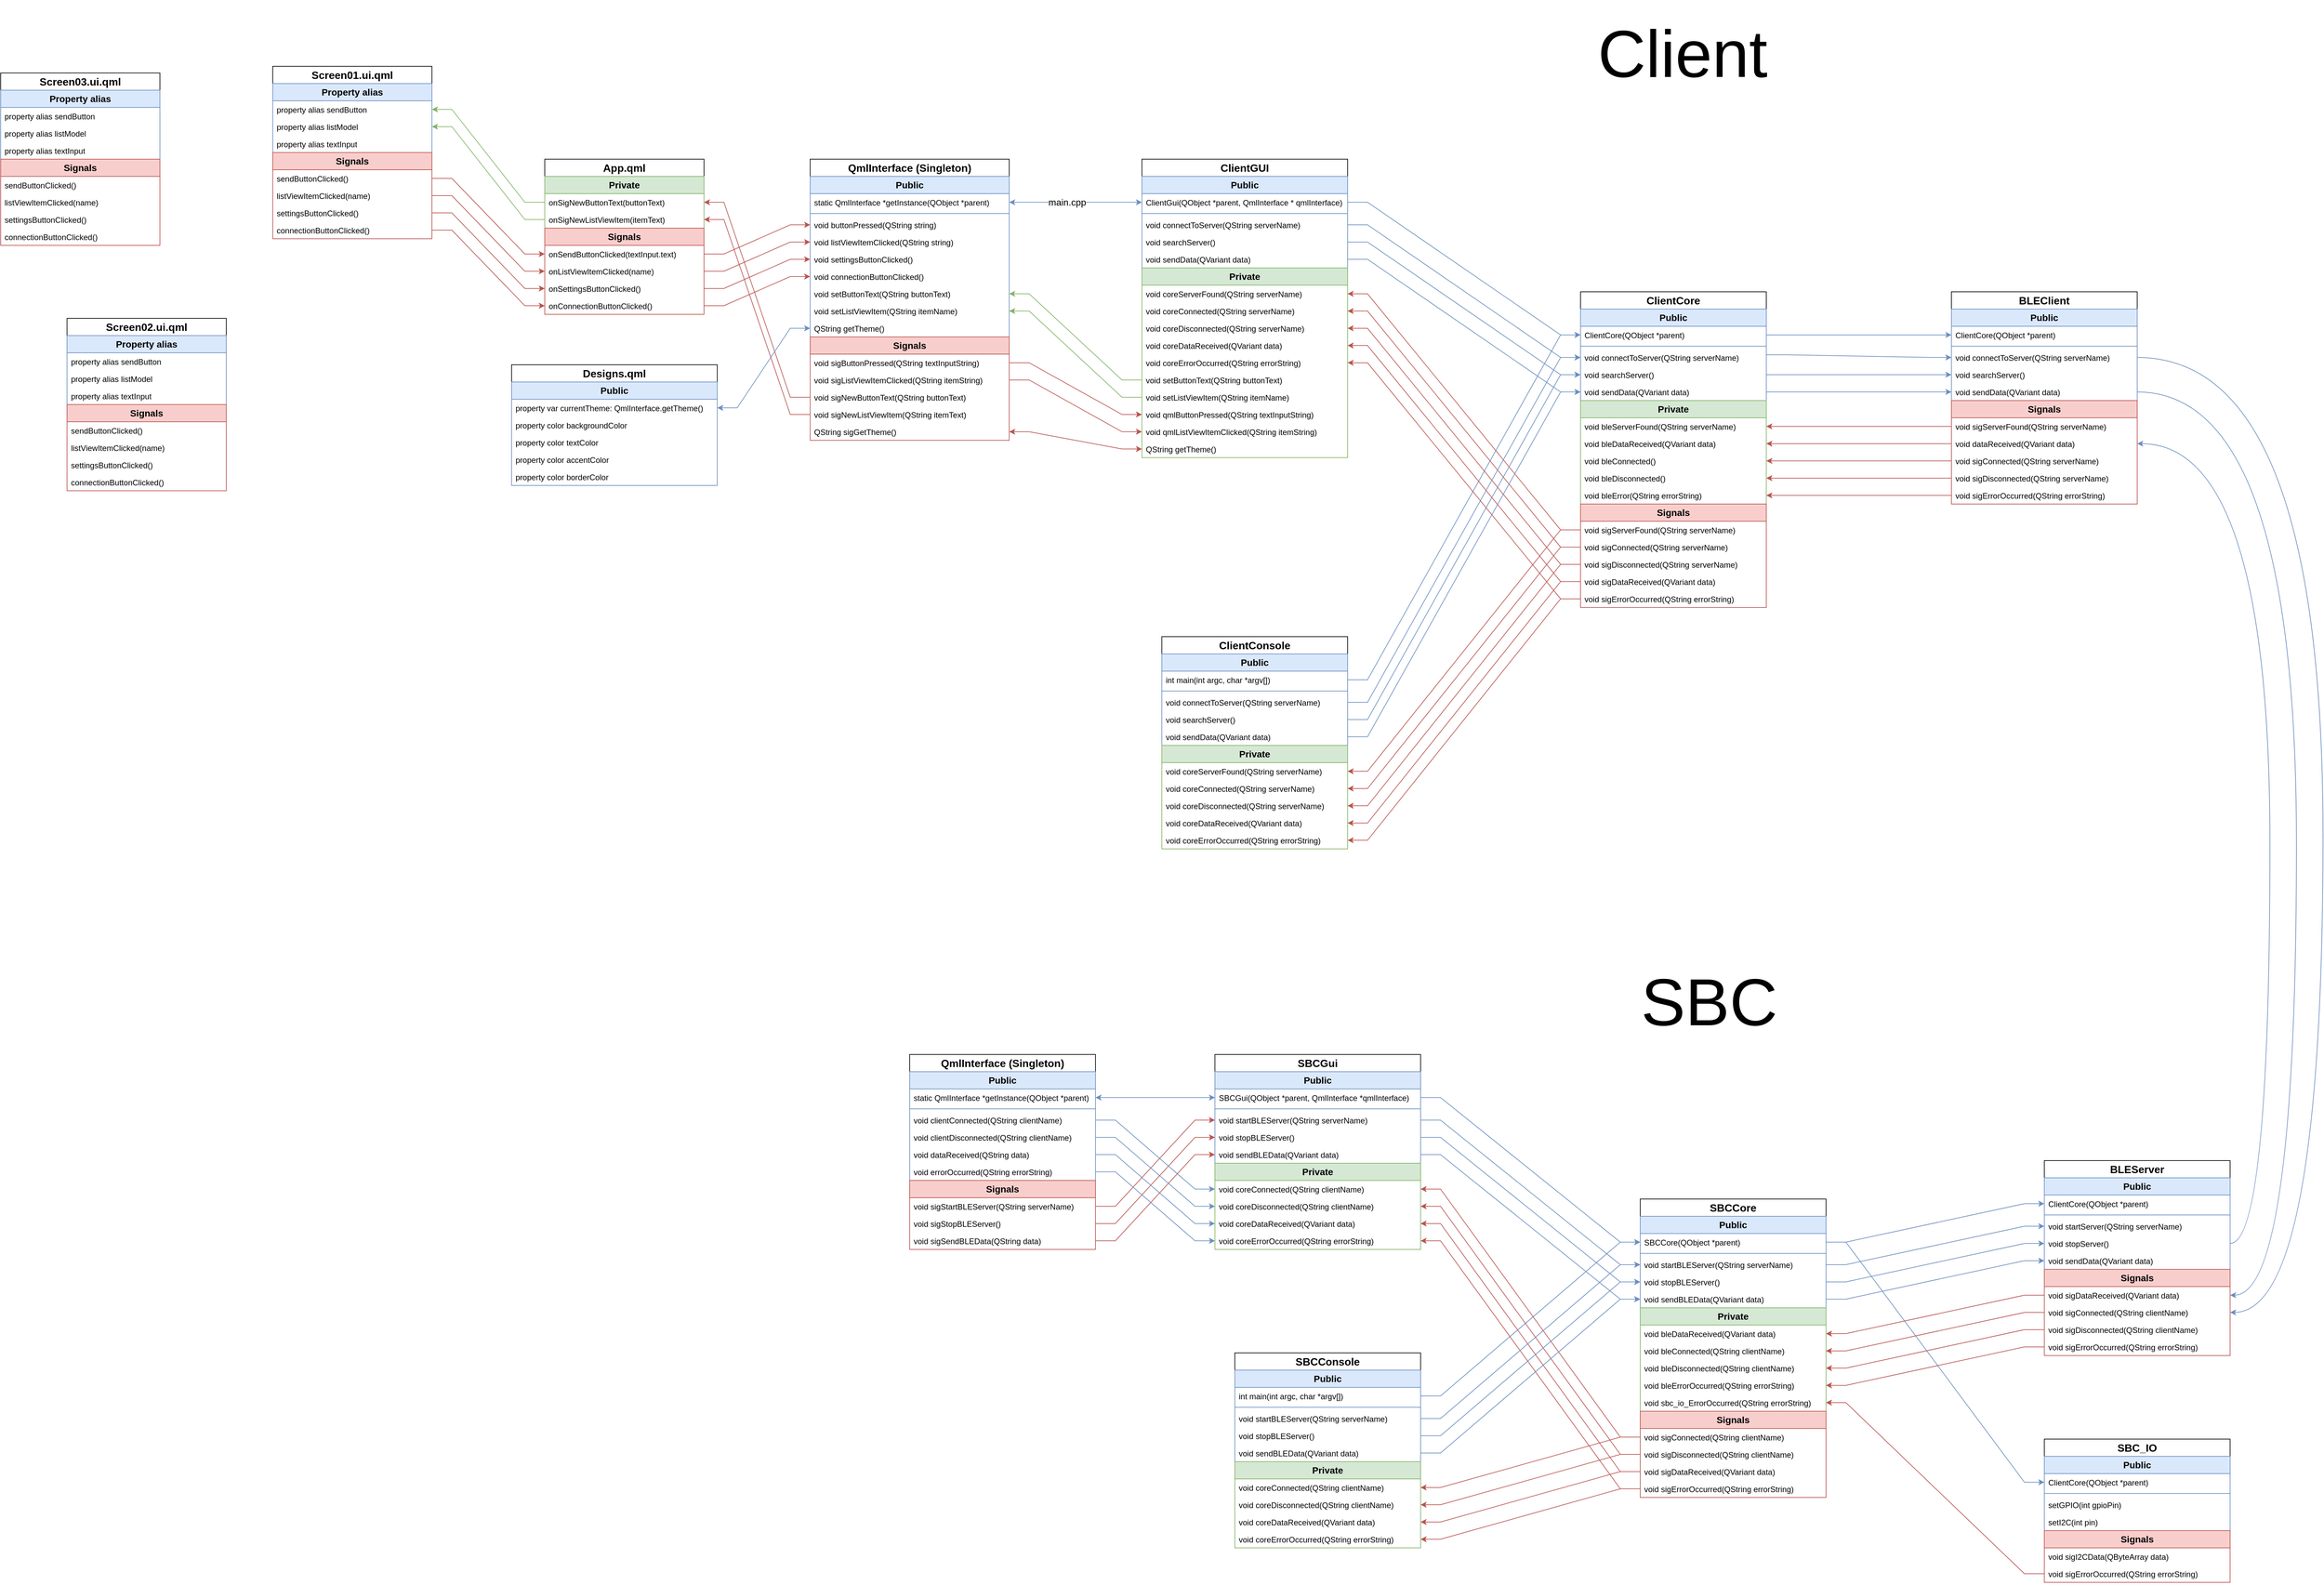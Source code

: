 <mxfile version="24.7.8">
  <diagram id="C5RBs43oDa-KdzZeNtuy" name="Page-1">
    <mxGraphModel dx="2857" dy="1295" grid="1" gridSize="10" guides="1" tooltips="1" connect="1" arrows="1" fold="1" page="0" pageScale="1" pageWidth="827" pageHeight="1169" math="0" shadow="0">
      <root>
        <mxCell id="WIyWlLk6GJQsqaUBKTNV-0" />
        <mxCell id="WIyWlLk6GJQsqaUBKTNV-1" parent="WIyWlLk6GJQsqaUBKTNV-0" />
        <mxCell id="okDICoEh4h1n1FPCCeiY-61" value="&lt;font style=&quot;font-size: 16px;&quot;&gt;&lt;b&gt;ClientCore&lt;/b&gt;&lt;/font&gt;" style="swimlane;fontStyle=0;childLayout=stackLayout;horizontal=1;startSize=26;horizontalStack=0;resizeParent=1;resizeParentMax=0;resizeLast=0;collapsible=1;marginBottom=0;whiteSpace=wrap;html=1;swimlaneFillColor=default;" parent="WIyWlLk6GJQsqaUBKTNV-1" vertex="1">
          <mxGeometry x="961" y="80" width="280" height="476" as="geometry">
            <mxRectangle x="940" y="80" width="100" height="30" as="alternateBounds" />
          </mxGeometry>
        </mxCell>
        <mxCell id="okDICoEh4h1n1FPCCeiY-72" value="&lt;b&gt;&lt;font style=&quot;font-size: 14px;&quot;&gt;Public&lt;/font&gt;&lt;/b&gt;" style="swimlane;fontStyle=0;childLayout=stackLayout;horizontal=1;startSize=26;fillColor=#dae8fc;horizontalStack=0;resizeParent=1;resizeParentMax=0;resizeLast=0;collapsible=1;marginBottom=0;whiteSpace=wrap;html=1;align=center;swimlaneFillColor=none;strokeColor=#6c8ebf;fontColor=#000000;" parent="okDICoEh4h1n1FPCCeiY-61" vertex="1">
          <mxGeometry y="26" width="280" height="138" as="geometry">
            <mxRectangle y="26" width="280" height="30" as="alternateBounds" />
          </mxGeometry>
        </mxCell>
        <mxCell id="okDICoEh4h1n1FPCCeiY-73" value="ClientCore(QObject *parent)" style="text;align=left;verticalAlign=top;spacingLeft=4;spacingRight=4;overflow=hidden;rotatable=0;points=[[0,0.5],[1,0.5]];portConstraint=eastwest;whiteSpace=wrap;html=1;fillColor=none;" parent="okDICoEh4h1n1FPCCeiY-72" vertex="1">
          <mxGeometry y="26" width="280" height="26" as="geometry" />
        </mxCell>
        <mxCell id="aLlLdbugGgtgEl3ZK9GZ-33" value="" style="line;strokeWidth=1;fillColor=none;align=left;verticalAlign=middle;spacingTop=-1;spacingLeft=3;spacingRight=3;rotatable=0;labelPosition=right;points=[];portConstraint=eastwest;strokeColor=inherit;" parent="okDICoEh4h1n1FPCCeiY-72" vertex="1">
          <mxGeometry y="52" width="280" height="8" as="geometry" />
        </mxCell>
        <mxCell id="okDICoEh4h1n1FPCCeiY-75" value="void connectToServer(QString serverName)" style="text;strokeColor=none;fillColor=none;align=left;verticalAlign=top;spacingLeft=4;spacingRight=4;overflow=hidden;rotatable=0;points=[[0,0.5],[1,0.5]];portConstraint=eastwest;whiteSpace=wrap;html=1;" parent="okDICoEh4h1n1FPCCeiY-72" vertex="1">
          <mxGeometry y="60" width="280" height="26" as="geometry" />
        </mxCell>
        <mxCell id="HI3d1bY5qP0yB48DMX5N-7" value="void searchServer()" style="text;strokeColor=none;fillColor=none;align=left;verticalAlign=top;spacingLeft=4;spacingRight=4;overflow=hidden;rotatable=0;points=[[0,0.5],[1,0.5]];portConstraint=eastwest;whiteSpace=wrap;html=1;" parent="okDICoEh4h1n1FPCCeiY-72" vertex="1">
          <mxGeometry y="86" width="280" height="26" as="geometry" />
        </mxCell>
        <mxCell id="okDICoEh4h1n1FPCCeiY-74" value="void sendData(QVariant data)" style="text;strokeColor=none;fillColor=none;align=left;verticalAlign=top;spacingLeft=4;spacingRight=4;overflow=hidden;rotatable=0;points=[[0,0.5],[1,0.5]];portConstraint=eastwest;whiteSpace=wrap;html=1;" parent="okDICoEh4h1n1FPCCeiY-72" vertex="1">
          <mxGeometry y="112" width="280" height="26" as="geometry" />
        </mxCell>
        <mxCell id="aLlLdbugGgtgEl3ZK9GZ-90" value="&lt;b&gt;&lt;font style=&quot;font-size: 14px;&quot;&gt;Private&lt;/font&gt;&lt;/b&gt;" style="swimlane;fontStyle=0;childLayout=stackLayout;horizontal=1;startSize=26;fillColor=#d5e8d4;horizontalStack=0;resizeParent=1;resizeParentMax=0;resizeLast=0;collapsible=1;marginBottom=0;whiteSpace=wrap;html=1;strokeColor=#82b366;fontColor=#000000;" parent="okDICoEh4h1n1FPCCeiY-61" vertex="1">
          <mxGeometry y="164" width="280" height="156" as="geometry">
            <mxRectangle y="138" width="280" height="30" as="alternateBounds" />
          </mxGeometry>
        </mxCell>
        <mxCell id="aLlLdbugGgtgEl3ZK9GZ-92" value="void bleServerFound(QString serverName)" style="text;strokeColor=none;fillColor=none;align=left;verticalAlign=top;spacingLeft=4;spacingRight=4;overflow=hidden;rotatable=0;points=[[0,0.5],[1,0.5]];portConstraint=eastwest;whiteSpace=wrap;html=1;" parent="aLlLdbugGgtgEl3ZK9GZ-90" vertex="1">
          <mxGeometry y="26" width="280" height="26" as="geometry" />
        </mxCell>
        <mxCell id="aLlLdbugGgtgEl3ZK9GZ-91" value="void bleDataReceived(QVariant data)" style="text;strokeColor=none;fillColor=none;align=left;verticalAlign=top;spacingLeft=4;spacingRight=4;overflow=hidden;rotatable=0;points=[[0,0.5],[1,0.5]];portConstraint=eastwest;whiteSpace=wrap;html=1;" parent="aLlLdbugGgtgEl3ZK9GZ-90" vertex="1">
          <mxGeometry y="52" width="280" height="26" as="geometry" />
        </mxCell>
        <mxCell id="aLlLdbugGgtgEl3ZK9GZ-94" value="" style="edgeStyle=orthogonalEdgeStyle;rounded=0;orthogonalLoop=1;jettySize=auto;html=1;" parent="aLlLdbugGgtgEl3ZK9GZ-90" edge="1">
          <mxGeometry relative="1" as="geometry">
            <mxPoint x="140" y="164" as="sourcePoint" />
            <mxPoint x="140" y="164" as="targetPoint" />
          </mxGeometry>
        </mxCell>
        <mxCell id="aLlLdbugGgtgEl3ZK9GZ-93" value="void bleConnected()" style="text;strokeColor=none;fillColor=none;align=left;verticalAlign=top;spacingLeft=4;spacingRight=4;overflow=hidden;rotatable=0;points=[[0,0.5],[1,0.5]];portConstraint=eastwest;whiteSpace=wrap;html=1;" parent="aLlLdbugGgtgEl3ZK9GZ-90" vertex="1">
          <mxGeometry y="78" width="280" height="26" as="geometry" />
        </mxCell>
        <mxCell id="aLlLdbugGgtgEl3ZK9GZ-95" value="void bleDisconnected()" style="text;strokeColor=none;fillColor=none;align=left;verticalAlign=top;spacingLeft=4;spacingRight=4;overflow=hidden;rotatable=0;points=[[0,0.5],[1,0.5]];portConstraint=eastwest;whiteSpace=wrap;html=1;" parent="aLlLdbugGgtgEl3ZK9GZ-90" vertex="1">
          <mxGeometry y="104" width="280" height="26" as="geometry" />
        </mxCell>
        <mxCell id="aK3bY_czb6gvHGpyjyHL-3" value="void bleError(QString errorString)" style="text;strokeColor=none;fillColor=none;align=left;verticalAlign=top;spacingLeft=4;spacingRight=4;overflow=hidden;rotatable=0;points=[[0,0.5],[1,0.5]];portConstraint=eastwest;whiteSpace=wrap;html=1;" parent="aLlLdbugGgtgEl3ZK9GZ-90" vertex="1">
          <mxGeometry y="130" width="280" height="26" as="geometry" />
        </mxCell>
        <mxCell id="okDICoEh4h1n1FPCCeiY-76" value="&lt;b&gt;&lt;font style=&quot;font-size: 14px;&quot;&gt;Signals&lt;/font&gt;&lt;/b&gt;" style="swimlane;fontStyle=0;childLayout=stackLayout;horizontal=1;startSize=26;fillColor=#f8cecc;horizontalStack=0;resizeParent=1;resizeParentMax=0;resizeLast=0;collapsible=1;marginBottom=0;whiteSpace=wrap;html=1;strokeColor=#b85450;fontColor=#000000;" parent="okDICoEh4h1n1FPCCeiY-61" vertex="1">
          <mxGeometry y="320" width="280" height="156" as="geometry">
            <mxRectangle y="138" width="280" height="30" as="alternateBounds" />
          </mxGeometry>
        </mxCell>
        <mxCell id="okDICoEh4h1n1FPCCeiY-77" value="void sigServerFound(QString serverName)" style="text;strokeColor=none;fillColor=none;align=left;verticalAlign=top;spacingLeft=4;spacingRight=4;overflow=hidden;rotatable=0;points=[[0,0.5],[1,0.5]];portConstraint=eastwest;whiteSpace=wrap;html=1;" parent="okDICoEh4h1n1FPCCeiY-76" vertex="1">
          <mxGeometry y="26" width="280" height="26" as="geometry" />
        </mxCell>
        <mxCell id="okDICoEh4h1n1FPCCeiY-78" value="void sigConnected(QString serverName)" style="text;strokeColor=none;fillColor=none;align=left;verticalAlign=top;spacingLeft=4;spacingRight=4;overflow=hidden;rotatable=0;points=[[0,0.5],[1,0.5]];portConstraint=eastwest;whiteSpace=wrap;html=1;" parent="okDICoEh4h1n1FPCCeiY-76" vertex="1">
          <mxGeometry y="52" width="280" height="26" as="geometry" />
        </mxCell>
        <mxCell id="okDICoEh4h1n1FPCCeiY-85" value="void sigDisconnected(QString serverName)" style="text;strokeColor=none;fillColor=none;align=left;verticalAlign=top;spacingLeft=4;spacingRight=4;overflow=hidden;rotatable=0;points=[[0,0.5],[1,0.5]];portConstraint=eastwest;whiteSpace=wrap;html=1;" parent="okDICoEh4h1n1FPCCeiY-76" vertex="1">
          <mxGeometry y="78" width="280" height="26" as="geometry" />
        </mxCell>
        <mxCell id="aLlLdbugGgtgEl3ZK9GZ-5" value="" style="edgeStyle=orthogonalEdgeStyle;rounded=0;orthogonalLoop=1;jettySize=auto;html=1;" parent="okDICoEh4h1n1FPCCeiY-76" edge="1">
          <mxGeometry relative="1" as="geometry">
            <mxPoint x="140" y="164" as="sourcePoint" />
            <mxPoint x="140" y="164" as="targetPoint" />
          </mxGeometry>
        </mxCell>
        <mxCell id="okDICoEh4h1n1FPCCeiY-79" value="void sigDataReceived(QVariant data)" style="text;strokeColor=none;fillColor=none;align=left;verticalAlign=top;spacingLeft=4;spacingRight=4;overflow=hidden;rotatable=0;points=[[0,0.5],[1,0.5]];portConstraint=eastwest;whiteSpace=wrap;html=1;" parent="okDICoEh4h1n1FPCCeiY-76" vertex="1">
          <mxGeometry y="104" width="280" height="26" as="geometry" />
        </mxCell>
        <mxCell id="aK3bY_czb6gvHGpyjyHL-1" value="void sigErrorOccurred(QString errorString)" style="text;strokeColor=none;fillColor=none;align=left;verticalAlign=top;spacingLeft=4;spacingRight=4;overflow=hidden;rotatable=0;points=[[0,0.5],[1,0.5]];portConstraint=eastwest;whiteSpace=wrap;html=1;" parent="okDICoEh4h1n1FPCCeiY-76" vertex="1">
          <mxGeometry y="130" width="280" height="26" as="geometry" />
        </mxCell>
        <mxCell id="aLlLdbugGgtgEl3ZK9GZ-46" value="&lt;font style=&quot;font-size: 16px;&quot;&gt;&lt;b&gt;BLEClient&lt;/b&gt;&lt;/font&gt;" style="swimlane;fontStyle=0;childLayout=stackLayout;horizontal=1;startSize=26;horizontalStack=0;resizeParent=1;resizeParentMax=0;resizeLast=0;collapsible=1;marginBottom=0;whiteSpace=wrap;html=1;swimlaneFillColor=default;" parent="WIyWlLk6GJQsqaUBKTNV-1" vertex="1">
          <mxGeometry x="1520" y="80" width="280" height="320" as="geometry">
            <mxRectangle x="1070" y="270" width="100" height="30" as="alternateBounds" />
          </mxGeometry>
        </mxCell>
        <mxCell id="aLlLdbugGgtgEl3ZK9GZ-47" value="&lt;b&gt;&lt;font style=&quot;font-size: 14px;&quot;&gt;Public&lt;/font&gt;&lt;/b&gt;" style="swimlane;fontStyle=0;childLayout=stackLayout;horizontal=1;startSize=26;fillColor=#dae8fc;horizontalStack=0;resizeParent=1;resizeParentMax=0;resizeLast=0;collapsible=1;marginBottom=0;whiteSpace=wrap;html=1;align=center;swimlaneFillColor=none;strokeColor=#6c8ebf;fontColor=#000000;" parent="aLlLdbugGgtgEl3ZK9GZ-46" vertex="1">
          <mxGeometry y="26" width="280" height="138" as="geometry">
            <mxRectangle y="26" width="280" height="30" as="alternateBounds" />
          </mxGeometry>
        </mxCell>
        <mxCell id="aLlLdbugGgtgEl3ZK9GZ-48" value="ClientCore(QObject *parent)" style="text;align=left;verticalAlign=top;spacingLeft=4;spacingRight=4;overflow=hidden;rotatable=0;points=[[0,0.5],[1,0.5]];portConstraint=eastwest;whiteSpace=wrap;html=1;fillColor=none;" parent="aLlLdbugGgtgEl3ZK9GZ-47" vertex="1">
          <mxGeometry y="26" width="280" height="26" as="geometry" />
        </mxCell>
        <mxCell id="aLlLdbugGgtgEl3ZK9GZ-49" value="" style="line;strokeWidth=1;fillColor=none;align=left;verticalAlign=middle;spacingTop=-1;spacingLeft=3;spacingRight=3;rotatable=0;labelPosition=right;points=[];portConstraint=eastwest;strokeColor=inherit;" parent="aLlLdbugGgtgEl3ZK9GZ-47" vertex="1">
          <mxGeometry y="52" width="280" height="8" as="geometry" />
        </mxCell>
        <mxCell id="aLlLdbugGgtgEl3ZK9GZ-50" value="void connectToServer(QString serverName)" style="text;strokeColor=none;fillColor=none;align=left;verticalAlign=top;spacingLeft=4;spacingRight=4;overflow=hidden;rotatable=0;points=[[0,0.5],[1,0.5]];portConstraint=eastwest;whiteSpace=wrap;html=1;" parent="aLlLdbugGgtgEl3ZK9GZ-47" vertex="1">
          <mxGeometry y="60" width="280" height="26" as="geometry" />
        </mxCell>
        <mxCell id="HI3d1bY5qP0yB48DMX5N-48" value="void searchServer()" style="text;strokeColor=none;fillColor=none;align=left;verticalAlign=top;spacingLeft=4;spacingRight=4;overflow=hidden;rotatable=0;points=[[0,0.5],[1,0.5]];portConstraint=eastwest;whiteSpace=wrap;html=1;" parent="aLlLdbugGgtgEl3ZK9GZ-47" vertex="1">
          <mxGeometry y="86" width="280" height="26" as="geometry" />
        </mxCell>
        <mxCell id="aLlLdbugGgtgEl3ZK9GZ-51" value="void sendData(QVariant data)" style="text;strokeColor=none;fillColor=none;align=left;verticalAlign=top;spacingLeft=4;spacingRight=4;overflow=hidden;rotatable=0;points=[[0,0.5],[1,0.5]];portConstraint=eastwest;whiteSpace=wrap;html=1;" parent="aLlLdbugGgtgEl3ZK9GZ-47" vertex="1">
          <mxGeometry y="112" width="280" height="26" as="geometry" />
        </mxCell>
        <mxCell id="aLlLdbugGgtgEl3ZK9GZ-52" value="&lt;b&gt;&lt;font style=&quot;font-size: 14px;&quot;&gt;Signals&lt;/font&gt;&lt;/b&gt;" style="swimlane;fontStyle=0;childLayout=stackLayout;horizontal=1;startSize=26;fillColor=#f8cecc;horizontalStack=0;resizeParent=1;resizeParentMax=0;resizeLast=0;collapsible=1;marginBottom=0;whiteSpace=wrap;html=1;strokeColor=#b85450;fontColor=#000000;" parent="aLlLdbugGgtgEl3ZK9GZ-46" vertex="1">
          <mxGeometry y="164" width="280" height="156" as="geometry">
            <mxRectangle y="138" width="280" height="30" as="alternateBounds" />
          </mxGeometry>
        </mxCell>
        <mxCell id="aLlLdbugGgtgEl3ZK9GZ-53" value="void sigServerFound(QString serverName)" style="text;strokeColor=none;fillColor=none;align=left;verticalAlign=top;spacingLeft=4;spacingRight=4;overflow=hidden;rotatable=0;points=[[0,0.5],[1,0.5]];portConstraint=eastwest;whiteSpace=wrap;html=1;" parent="aLlLdbugGgtgEl3ZK9GZ-52" vertex="1">
          <mxGeometry y="26" width="280" height="26" as="geometry" />
        </mxCell>
        <mxCell id="aLlLdbugGgtgEl3ZK9GZ-56" value="" style="edgeStyle=orthogonalEdgeStyle;rounded=0;orthogonalLoop=1;jettySize=auto;html=1;" parent="aLlLdbugGgtgEl3ZK9GZ-52" edge="1">
          <mxGeometry relative="1" as="geometry">
            <mxPoint x="140" y="164" as="sourcePoint" />
            <mxPoint x="140" y="164" as="targetPoint" />
          </mxGeometry>
        </mxCell>
        <mxCell id="aLlLdbugGgtgEl3ZK9GZ-57" value="void dataReceived(QVariant data)" style="text;strokeColor=none;fillColor=none;align=left;verticalAlign=top;spacingLeft=4;spacingRight=4;overflow=hidden;rotatable=0;points=[[0,0.5],[1,0.5]];portConstraint=eastwest;whiteSpace=wrap;html=1;" parent="aLlLdbugGgtgEl3ZK9GZ-52" vertex="1">
          <mxGeometry y="52" width="280" height="26" as="geometry" />
        </mxCell>
        <mxCell id="aLlLdbugGgtgEl3ZK9GZ-54" value="void sigConnected(QString serverName)" style="text;strokeColor=none;fillColor=none;align=left;verticalAlign=top;spacingLeft=4;spacingRight=4;overflow=hidden;rotatable=0;points=[[0,0.5],[1,0.5]];portConstraint=eastwest;whiteSpace=wrap;html=1;" parent="aLlLdbugGgtgEl3ZK9GZ-52" vertex="1">
          <mxGeometry y="78" width="280" height="26" as="geometry" />
        </mxCell>
        <mxCell id="aLlLdbugGgtgEl3ZK9GZ-55" value="void sigDisconnected(QString serverName)" style="text;strokeColor=none;fillColor=none;align=left;verticalAlign=top;spacingLeft=4;spacingRight=4;overflow=hidden;rotatable=0;points=[[0,0.5],[1,0.5]];portConstraint=eastwest;whiteSpace=wrap;html=1;" parent="aLlLdbugGgtgEl3ZK9GZ-52" vertex="1">
          <mxGeometry y="104" width="280" height="26" as="geometry" />
        </mxCell>
        <mxCell id="aK3bY_czb6gvHGpyjyHL-2" value="void sigErrorOccurred(QString errorString)" style="text;strokeColor=none;fillColor=none;align=left;verticalAlign=top;spacingLeft=4;spacingRight=4;overflow=hidden;rotatable=0;points=[[0,0.5],[1,0.5]];portConstraint=eastwest;whiteSpace=wrap;html=1;" parent="aLlLdbugGgtgEl3ZK9GZ-52" vertex="1">
          <mxGeometry y="130" width="280" height="26" as="geometry" />
        </mxCell>
        <mxCell id="aLlLdbugGgtgEl3ZK9GZ-58" value="&lt;font style=&quot;font-size: 16px;&quot;&gt;&lt;b&gt;ClientConsole&lt;/b&gt;&lt;/font&gt;" style="swimlane;fontStyle=0;childLayout=stackLayout;horizontal=1;startSize=26;horizontalStack=0;resizeParent=1;resizeParentMax=0;resizeLast=0;collapsible=1;marginBottom=0;whiteSpace=wrap;html=1;swimlaneFillColor=default;" parent="WIyWlLk6GJQsqaUBKTNV-1" vertex="1">
          <mxGeometry x="330" y="600" width="280" height="320" as="geometry">
            <mxRectangle x="1070" y="270" width="100" height="30" as="alternateBounds" />
          </mxGeometry>
        </mxCell>
        <mxCell id="aLlLdbugGgtgEl3ZK9GZ-59" value="&lt;b&gt;&lt;font style=&quot;font-size: 14px;&quot;&gt;Public&lt;/font&gt;&lt;/b&gt;" style="swimlane;fontStyle=0;childLayout=stackLayout;horizontal=1;startSize=26;fillColor=#dae8fc;horizontalStack=0;resizeParent=1;resizeParentMax=0;resizeLast=0;collapsible=1;marginBottom=0;whiteSpace=wrap;html=1;align=center;swimlaneFillColor=none;strokeColor=#6c8ebf;fontColor=#000000;" parent="aLlLdbugGgtgEl3ZK9GZ-58" vertex="1">
          <mxGeometry y="26" width="280" height="138" as="geometry">
            <mxRectangle y="26" width="280" height="30" as="alternateBounds" />
          </mxGeometry>
        </mxCell>
        <mxCell id="aLlLdbugGgtgEl3ZK9GZ-60" value="int main(int argc, char *argv[])" style="text;align=left;verticalAlign=top;spacingLeft=4;spacingRight=4;overflow=hidden;rotatable=0;points=[[0,0.5],[1,0.5]];portConstraint=eastwest;whiteSpace=wrap;html=1;fillColor=none;" parent="aLlLdbugGgtgEl3ZK9GZ-59" vertex="1">
          <mxGeometry y="26" width="280" height="26" as="geometry" />
        </mxCell>
        <mxCell id="aLlLdbugGgtgEl3ZK9GZ-61" value="" style="line;strokeWidth=1;fillColor=none;align=left;verticalAlign=middle;spacingTop=-1;spacingLeft=3;spacingRight=3;rotatable=0;labelPosition=right;points=[];portConstraint=eastwest;strokeColor=inherit;" parent="aLlLdbugGgtgEl3ZK9GZ-59" vertex="1">
          <mxGeometry y="52" width="280" height="8" as="geometry" />
        </mxCell>
        <mxCell id="HI3d1bY5qP0yB48DMX5N-56" value="void connectToServer(QString serverName)" style="text;strokeColor=none;fillColor=none;align=left;verticalAlign=top;spacingLeft=4;spacingRight=4;overflow=hidden;rotatable=0;points=[[0,0.5],[1,0.5]];portConstraint=eastwest;whiteSpace=wrap;html=1;" parent="aLlLdbugGgtgEl3ZK9GZ-59" vertex="1">
          <mxGeometry y="60" width="280" height="26" as="geometry" />
        </mxCell>
        <mxCell id="HI3d1bY5qP0yB48DMX5N-57" value="void searchServer()" style="text;strokeColor=none;fillColor=none;align=left;verticalAlign=top;spacingLeft=4;spacingRight=4;overflow=hidden;rotatable=0;points=[[0,0.5],[1,0.5]];portConstraint=eastwest;whiteSpace=wrap;html=1;" parent="aLlLdbugGgtgEl3ZK9GZ-59" vertex="1">
          <mxGeometry y="86" width="280" height="26" as="geometry" />
        </mxCell>
        <mxCell id="HI3d1bY5qP0yB48DMX5N-58" value="void sendData(QVariant data)" style="text;strokeColor=none;fillColor=none;align=left;verticalAlign=top;spacingLeft=4;spacingRight=4;overflow=hidden;rotatable=0;points=[[0,0.5],[1,0.5]];portConstraint=eastwest;whiteSpace=wrap;html=1;" parent="aLlLdbugGgtgEl3ZK9GZ-59" vertex="1">
          <mxGeometry y="112" width="280" height="26" as="geometry" />
        </mxCell>
        <mxCell id="HI3d1bY5qP0yB48DMX5N-15" value="&lt;b&gt;&lt;font style=&quot;font-size: 14px;&quot;&gt;Private&lt;/font&gt;&lt;/b&gt;" style="swimlane;fontStyle=0;childLayout=stackLayout;horizontal=1;startSize=26;fillColor=#d5e8d4;horizontalStack=0;resizeParent=1;resizeParentMax=0;resizeLast=0;collapsible=1;marginBottom=0;whiteSpace=wrap;html=1;align=center;swimlaneFillColor=none;strokeColor=#82b366;fontColor=#000000;" parent="aLlLdbugGgtgEl3ZK9GZ-58" vertex="1">
          <mxGeometry y="164" width="280" height="156" as="geometry">
            <mxRectangle y="26" width="280" height="30" as="alternateBounds" />
          </mxGeometry>
        </mxCell>
        <mxCell id="HI3d1bY5qP0yB48DMX5N-18" value="void coreServerFound(QString serverName)" style="text;strokeColor=none;fillColor=none;align=left;verticalAlign=top;spacingLeft=4;spacingRight=4;overflow=hidden;rotatable=0;points=[[0,0.5],[1,0.5]];portConstraint=eastwest;whiteSpace=wrap;html=1;" parent="HI3d1bY5qP0yB48DMX5N-15" vertex="1">
          <mxGeometry y="26" width="280" height="26" as="geometry" />
        </mxCell>
        <mxCell id="HI3d1bY5qP0yB48DMX5N-19" value="void coreConnected(QString serverName)" style="text;strokeColor=none;fillColor=none;align=left;verticalAlign=top;spacingLeft=4;spacingRight=4;overflow=hidden;rotatable=0;points=[[0,0.5],[1,0.5]];portConstraint=eastwest;whiteSpace=wrap;html=1;" parent="HI3d1bY5qP0yB48DMX5N-15" vertex="1">
          <mxGeometry y="52" width="280" height="26" as="geometry" />
        </mxCell>
        <mxCell id="HI3d1bY5qP0yB48DMX5N-22" value="void coreDisconnected(QString serverName)" style="text;strokeColor=none;fillColor=none;align=left;verticalAlign=top;spacingLeft=4;spacingRight=4;overflow=hidden;rotatable=0;points=[[0,0.5],[1,0.5]];portConstraint=eastwest;whiteSpace=wrap;html=1;" parent="HI3d1bY5qP0yB48DMX5N-15" vertex="1">
          <mxGeometry y="78" width="280" height="26" as="geometry" />
        </mxCell>
        <mxCell id="HI3d1bY5qP0yB48DMX5N-23" value="void coreDataReceived(QVariant data)" style="text;strokeColor=none;fillColor=none;align=left;verticalAlign=top;spacingLeft=4;spacingRight=4;overflow=hidden;rotatable=0;points=[[0,0.5],[1,0.5]];portConstraint=eastwest;whiteSpace=wrap;html=1;" parent="HI3d1bY5qP0yB48DMX5N-15" vertex="1">
          <mxGeometry y="104" width="280" height="26" as="geometry" />
        </mxCell>
        <mxCell id="aK3bY_czb6gvHGpyjyHL-5" value="void coreErrorOccurred(QString errorString)" style="text;strokeColor=none;fillColor=none;align=left;verticalAlign=top;spacingLeft=4;spacingRight=4;overflow=hidden;rotatable=0;points=[[0,0.5],[1,0.5]];portConstraint=eastwest;whiteSpace=wrap;html=1;" parent="HI3d1bY5qP0yB48DMX5N-15" vertex="1">
          <mxGeometry y="130" width="280" height="26" as="geometry" />
        </mxCell>
        <mxCell id="aLlLdbugGgtgEl3ZK9GZ-70" value="&lt;font style=&quot;font-size: 16px;&quot;&gt;&lt;b&gt;ClientGUI&lt;/b&gt;&lt;/font&gt;" style="swimlane;fontStyle=0;childLayout=stackLayout;horizontal=1;startSize=26;horizontalStack=0;resizeParent=1;resizeParentMax=0;resizeLast=0;collapsible=1;marginBottom=0;whiteSpace=wrap;html=1;swimlaneFillColor=default;" parent="WIyWlLk6GJQsqaUBKTNV-1" vertex="1">
          <mxGeometry x="300" y="-120" width="310" height="450" as="geometry">
            <mxRectangle x="1070" y="270" width="100" height="30" as="alternateBounds" />
          </mxGeometry>
        </mxCell>
        <mxCell id="aLlLdbugGgtgEl3ZK9GZ-71" value="&lt;b&gt;&lt;font style=&quot;font-size: 14px;&quot;&gt;Public&lt;/font&gt;&lt;/b&gt;" style="swimlane;fontStyle=0;childLayout=stackLayout;horizontal=1;startSize=26;fillColor=#dae8fc;horizontalStack=0;resizeParent=1;resizeParentMax=0;resizeLast=0;collapsible=1;marginBottom=0;whiteSpace=wrap;html=1;align=center;swimlaneFillColor=none;strokeColor=#6c8ebf;fontColor=#000000;" parent="aLlLdbugGgtgEl3ZK9GZ-70" vertex="1">
          <mxGeometry y="26" width="310" height="138" as="geometry">
            <mxRectangle y="26" width="280" height="30" as="alternateBounds" />
          </mxGeometry>
        </mxCell>
        <mxCell id="aLlLdbugGgtgEl3ZK9GZ-72" value="ClientGui(QObject *parent, QmlInterface * qmlInterface)" style="text;align=left;verticalAlign=top;spacingLeft=4;spacingRight=4;overflow=hidden;rotatable=0;points=[[0,0.5],[1,0.5]];portConstraint=eastwest;whiteSpace=wrap;html=1;fillColor=none;" parent="aLlLdbugGgtgEl3ZK9GZ-71" vertex="1">
          <mxGeometry y="26" width="310" height="26" as="geometry" />
        </mxCell>
        <mxCell id="aLlLdbugGgtgEl3ZK9GZ-73" value="" style="line;strokeWidth=1;fillColor=none;align=left;verticalAlign=middle;spacingTop=-1;spacingLeft=3;spacingRight=3;rotatable=0;labelPosition=right;points=[];portConstraint=eastwest;strokeColor=inherit;" parent="aLlLdbugGgtgEl3ZK9GZ-71" vertex="1">
          <mxGeometry y="52" width="310" height="8" as="geometry" />
        </mxCell>
        <mxCell id="aLlLdbugGgtgEl3ZK9GZ-74" value="void connectToServer(QString serverName)" style="text;strokeColor=none;fillColor=none;align=left;verticalAlign=top;spacingLeft=4;spacingRight=4;overflow=hidden;rotatable=0;points=[[0,0.5],[1,0.5]];portConstraint=eastwest;whiteSpace=wrap;html=1;" parent="aLlLdbugGgtgEl3ZK9GZ-71" vertex="1">
          <mxGeometry y="60" width="310" height="26" as="geometry" />
        </mxCell>
        <mxCell id="HI3d1bY5qP0yB48DMX5N-54" value="void searchServer()" style="text;strokeColor=none;fillColor=none;align=left;verticalAlign=top;spacingLeft=4;spacingRight=4;overflow=hidden;rotatable=0;points=[[0,0.5],[1,0.5]];portConstraint=eastwest;whiteSpace=wrap;html=1;" parent="aLlLdbugGgtgEl3ZK9GZ-71" vertex="1">
          <mxGeometry y="86" width="310" height="26" as="geometry" />
        </mxCell>
        <mxCell id="aLlLdbugGgtgEl3ZK9GZ-75" value="void sendData(QVariant data)" style="text;strokeColor=none;fillColor=none;align=left;verticalAlign=top;spacingLeft=4;spacingRight=4;overflow=hidden;rotatable=0;points=[[0,0.5],[1,0.5]];portConstraint=eastwest;whiteSpace=wrap;html=1;" parent="aLlLdbugGgtgEl3ZK9GZ-71" vertex="1">
          <mxGeometry y="112" width="310" height="26" as="geometry" />
        </mxCell>
        <mxCell id="HI3d1bY5qP0yB48DMX5N-10" value="&lt;b&gt;&lt;font style=&quot;font-size: 14px;&quot;&gt;Private&lt;/font&gt;&lt;/b&gt;" style="swimlane;fontStyle=0;childLayout=stackLayout;horizontal=1;startSize=26;fillColor=#d5e8d4;horizontalStack=0;resizeParent=1;resizeParentMax=0;resizeLast=0;collapsible=1;marginBottom=0;whiteSpace=wrap;html=1;align=center;swimlaneFillColor=none;strokeColor=#82b366;fontColor=#000000;" parent="aLlLdbugGgtgEl3ZK9GZ-70" vertex="1">
          <mxGeometry y="164" width="310" height="286" as="geometry">
            <mxRectangle y="26" width="280" height="30" as="alternateBounds" />
          </mxGeometry>
        </mxCell>
        <mxCell id="HI3d1bY5qP0yB48DMX5N-32" value="void coreServerFound(QString serverName)" style="text;strokeColor=none;fillColor=none;align=left;verticalAlign=top;spacingLeft=4;spacingRight=4;overflow=hidden;rotatable=0;points=[[0,0.5],[1,0.5]];portConstraint=eastwest;whiteSpace=wrap;html=1;" parent="HI3d1bY5qP0yB48DMX5N-10" vertex="1">
          <mxGeometry y="26" width="310" height="26" as="geometry" />
        </mxCell>
        <mxCell id="HI3d1bY5qP0yB48DMX5N-33" value="void coreConnected(QString serverName)" style="text;strokeColor=none;fillColor=none;align=left;verticalAlign=top;spacingLeft=4;spacingRight=4;overflow=hidden;rotatable=0;points=[[0,0.5],[1,0.5]];portConstraint=eastwest;whiteSpace=wrap;html=1;" parent="HI3d1bY5qP0yB48DMX5N-10" vertex="1">
          <mxGeometry y="52" width="310" height="26" as="geometry" />
        </mxCell>
        <mxCell id="HI3d1bY5qP0yB48DMX5N-34" value="void coreDisconnected(QString serverName)" style="text;strokeColor=none;fillColor=none;align=left;verticalAlign=top;spacingLeft=4;spacingRight=4;overflow=hidden;rotatable=0;points=[[0,0.5],[1,0.5]];portConstraint=eastwest;whiteSpace=wrap;html=1;" parent="HI3d1bY5qP0yB48DMX5N-10" vertex="1">
          <mxGeometry y="78" width="310" height="26" as="geometry" />
        </mxCell>
        <mxCell id="HI3d1bY5qP0yB48DMX5N-35" value="void coreDataReceived(QVariant data)" style="text;strokeColor=none;fillColor=none;align=left;verticalAlign=top;spacingLeft=4;spacingRight=4;overflow=hidden;rotatable=0;points=[[0,0.5],[1,0.5]];portConstraint=eastwest;whiteSpace=wrap;html=1;" parent="HI3d1bY5qP0yB48DMX5N-10" vertex="1">
          <mxGeometry y="104" width="310" height="26" as="geometry" />
        </mxCell>
        <mxCell id="aK3bY_czb6gvHGpyjyHL-7" value="void coreErrorOccurred(QString errorString)" style="text;strokeColor=none;fillColor=none;align=left;verticalAlign=top;spacingLeft=4;spacingRight=4;overflow=hidden;rotatable=0;points=[[0,0.5],[1,0.5]];portConstraint=eastwest;whiteSpace=wrap;html=1;" parent="HI3d1bY5qP0yB48DMX5N-10" vertex="1">
          <mxGeometry y="130" width="310" height="26" as="geometry" />
        </mxCell>
        <mxCell id="XNbg6-JxREA9nheTyg6O-0" value="void setButtonText(QString buttonText)" style="text;strokeColor=none;fillColor=none;align=left;verticalAlign=top;spacingLeft=4;spacingRight=4;overflow=hidden;rotatable=0;points=[[0,0.5],[1,0.5]];portConstraint=eastwest;whiteSpace=wrap;html=1;" parent="HI3d1bY5qP0yB48DMX5N-10" vertex="1">
          <mxGeometry y="156" width="310" height="26" as="geometry" />
        </mxCell>
        <mxCell id="XNbg6-JxREA9nheTyg6O-1" value="void setListViewItem(QString itemName)" style="text;strokeColor=none;fillColor=none;align=left;verticalAlign=top;spacingLeft=4;spacingRight=4;overflow=hidden;rotatable=0;points=[[0,0.5],[1,0.5]];portConstraint=eastwest;whiteSpace=wrap;html=1;" parent="HI3d1bY5qP0yB48DMX5N-10" vertex="1">
          <mxGeometry y="182" width="310" height="26" as="geometry" />
        </mxCell>
        <mxCell id="YfkyVaxAtrxWlynQwJCp-0" value="void qmlButtonPressed(QString textInputString)" style="text;strokeColor=none;fillColor=none;align=left;verticalAlign=top;spacingLeft=4;spacingRight=4;overflow=hidden;rotatable=0;points=[[0,0.5],[1,0.5]];portConstraint=eastwest;whiteSpace=wrap;html=1;" parent="HI3d1bY5qP0yB48DMX5N-10" vertex="1">
          <mxGeometry y="208" width="310" height="26" as="geometry" />
        </mxCell>
        <mxCell id="YfkyVaxAtrxWlynQwJCp-1" value="void qmlListViewItemClicked(QString itemString)" style="text;strokeColor=none;fillColor=none;align=left;verticalAlign=top;spacingLeft=4;spacingRight=4;overflow=hidden;rotatable=0;points=[[0,0.5],[1,0.5]];portConstraint=eastwest;whiteSpace=wrap;html=1;" parent="HI3d1bY5qP0yB48DMX5N-10" vertex="1">
          <mxGeometry y="234" width="310" height="26" as="geometry" />
        </mxCell>
        <mxCell id="v3U8Pv-1gaCr4z8AEaEz-7" value="QString getTheme()" style="text;strokeColor=none;fillColor=none;align=left;verticalAlign=top;spacingLeft=4;spacingRight=4;overflow=hidden;rotatable=0;points=[[0,0.5],[1,0.5]];portConstraint=eastwest;whiteSpace=wrap;html=1;" parent="HI3d1bY5qP0yB48DMX5N-10" vertex="1">
          <mxGeometry y="260" width="310" height="26" as="geometry" />
        </mxCell>
        <mxCell id="aLlLdbugGgtgEl3ZK9GZ-82" style="edgeStyle=entityRelationEdgeStyle;rounded=0;orthogonalLoop=1;jettySize=auto;html=1;entryX=0;entryY=0.5;entryDx=0;entryDy=0;fillColor=#dae8fc;strokeColor=#6c8ebf;" parent="WIyWlLk6GJQsqaUBKTNV-1" source="okDICoEh4h1n1FPCCeiY-73" target="aLlLdbugGgtgEl3ZK9GZ-48" edge="1">
          <mxGeometry relative="1" as="geometry" />
        </mxCell>
        <mxCell id="aLlLdbugGgtgEl3ZK9GZ-88" style="rounded=0;orthogonalLoop=1;jettySize=auto;html=1;exitX=1;exitY=0.5;exitDx=0;exitDy=0;entryX=0;entryY=0.5;entryDx=0;entryDy=0;fillColor=#dae8fc;strokeColor=#6c8ebf;edgeStyle=entityRelationEdgeStyle;" parent="WIyWlLk6GJQsqaUBKTNV-1" source="aLlLdbugGgtgEl3ZK9GZ-72" target="okDICoEh4h1n1FPCCeiY-73" edge="1">
          <mxGeometry relative="1" as="geometry" />
        </mxCell>
        <mxCell id="aLlLdbugGgtgEl3ZK9GZ-89" style="rounded=0;orthogonalLoop=1;jettySize=auto;html=1;exitX=1;exitY=0.5;exitDx=0;exitDy=0;entryX=0;entryY=0.5;entryDx=0;entryDy=0;fillColor=#dae8fc;strokeColor=#6c8ebf;edgeStyle=entityRelationEdgeStyle;" parent="WIyWlLk6GJQsqaUBKTNV-1" source="aLlLdbugGgtgEl3ZK9GZ-60" target="okDICoEh4h1n1FPCCeiY-73" edge="1">
          <mxGeometry relative="1" as="geometry" />
        </mxCell>
        <mxCell id="HI3d1bY5qP0yB48DMX5N-2" style="edgeStyle=entityRelationEdgeStyle;rounded=0;orthogonalLoop=1;jettySize=auto;html=1;fillColor=#f8cecc;strokeColor=#b85450;" parent="WIyWlLk6GJQsqaUBKTNV-1" source="aLlLdbugGgtgEl3ZK9GZ-57" target="aLlLdbugGgtgEl3ZK9GZ-91" edge="1">
          <mxGeometry relative="1" as="geometry" />
        </mxCell>
        <mxCell id="HI3d1bY5qP0yB48DMX5N-36" style="rounded=0;orthogonalLoop=1;jettySize=auto;html=1;fillColor=#dae8fc;strokeColor=#6c8ebf;edgeStyle=entityRelationEdgeStyle;" parent="WIyWlLk6GJQsqaUBKTNV-1" source="aLlLdbugGgtgEl3ZK9GZ-74" target="okDICoEh4h1n1FPCCeiY-75" edge="1">
          <mxGeometry relative="1" as="geometry" />
        </mxCell>
        <mxCell id="HI3d1bY5qP0yB48DMX5N-37" style="rounded=0;orthogonalLoop=1;jettySize=auto;html=1;fillColor=#dae8fc;strokeColor=#6c8ebf;edgeStyle=entityRelationEdgeStyle;" parent="WIyWlLk6GJQsqaUBKTNV-1" source="aLlLdbugGgtgEl3ZK9GZ-75" target="okDICoEh4h1n1FPCCeiY-74" edge="1">
          <mxGeometry relative="1" as="geometry" />
        </mxCell>
        <mxCell id="HI3d1bY5qP0yB48DMX5N-39" style="rounded=0;orthogonalLoop=1;jettySize=auto;html=1;fillColor=#f8cecc;strokeColor=#b85450;edgeStyle=entityRelationEdgeStyle;" parent="WIyWlLk6GJQsqaUBKTNV-1" source="okDICoEh4h1n1FPCCeiY-77" target="HI3d1bY5qP0yB48DMX5N-32" edge="1">
          <mxGeometry relative="1" as="geometry" />
        </mxCell>
        <mxCell id="HI3d1bY5qP0yB48DMX5N-40" style="rounded=0;orthogonalLoop=1;jettySize=auto;html=1;fillColor=#f8cecc;strokeColor=#b85450;edgeStyle=entityRelationEdgeStyle;" parent="WIyWlLk6GJQsqaUBKTNV-1" source="okDICoEh4h1n1FPCCeiY-77" target="HI3d1bY5qP0yB48DMX5N-18" edge="1">
          <mxGeometry relative="1" as="geometry" />
        </mxCell>
        <mxCell id="HI3d1bY5qP0yB48DMX5N-41" style="rounded=0;orthogonalLoop=1;jettySize=auto;html=1;fillColor=#f8cecc;strokeColor=#b85450;edgeStyle=entityRelationEdgeStyle;" parent="WIyWlLk6GJQsqaUBKTNV-1" source="okDICoEh4h1n1FPCCeiY-78" target="HI3d1bY5qP0yB48DMX5N-33" edge="1">
          <mxGeometry relative="1" as="geometry" />
        </mxCell>
        <mxCell id="HI3d1bY5qP0yB48DMX5N-42" style="rounded=0;orthogonalLoop=1;jettySize=auto;html=1;fillColor=#f8cecc;strokeColor=#b85450;edgeStyle=entityRelationEdgeStyle;" parent="WIyWlLk6GJQsqaUBKTNV-1" source="okDICoEh4h1n1FPCCeiY-78" target="HI3d1bY5qP0yB48DMX5N-19" edge="1">
          <mxGeometry relative="1" as="geometry" />
        </mxCell>
        <mxCell id="HI3d1bY5qP0yB48DMX5N-43" style="rounded=0;orthogonalLoop=1;jettySize=auto;html=1;fillColor=#f8cecc;strokeColor=#b85450;edgeStyle=entityRelationEdgeStyle;" parent="WIyWlLk6GJQsqaUBKTNV-1" source="okDICoEh4h1n1FPCCeiY-85" target="HI3d1bY5qP0yB48DMX5N-34" edge="1">
          <mxGeometry relative="1" as="geometry" />
        </mxCell>
        <mxCell id="HI3d1bY5qP0yB48DMX5N-44" style="rounded=0;orthogonalLoop=1;jettySize=auto;html=1;fillColor=#f8cecc;strokeColor=#b85450;edgeStyle=entityRelationEdgeStyle;" parent="WIyWlLk6GJQsqaUBKTNV-1" source="okDICoEh4h1n1FPCCeiY-85" target="HI3d1bY5qP0yB48DMX5N-22" edge="1">
          <mxGeometry relative="1" as="geometry" />
        </mxCell>
        <mxCell id="HI3d1bY5qP0yB48DMX5N-45" style="rounded=0;orthogonalLoop=1;jettySize=auto;html=1;fillColor=#f8cecc;strokeColor=#b85450;edgeStyle=entityRelationEdgeStyle;" parent="WIyWlLk6GJQsqaUBKTNV-1" source="okDICoEh4h1n1FPCCeiY-79" target="HI3d1bY5qP0yB48DMX5N-23" edge="1">
          <mxGeometry relative="1" as="geometry" />
        </mxCell>
        <mxCell id="HI3d1bY5qP0yB48DMX5N-46" style="rounded=0;orthogonalLoop=1;jettySize=auto;html=1;fillColor=#f8cecc;strokeColor=#b85450;edgeStyle=entityRelationEdgeStyle;" parent="WIyWlLk6GJQsqaUBKTNV-1" source="okDICoEh4h1n1FPCCeiY-79" target="HI3d1bY5qP0yB48DMX5N-35" edge="1">
          <mxGeometry relative="1" as="geometry" />
        </mxCell>
        <mxCell id="HI3d1bY5qP0yB48DMX5N-47" style="edgeStyle=entityRelationEdgeStyle;rounded=0;orthogonalLoop=1;jettySize=auto;html=1;fillColor=#dae8fc;strokeColor=#6c8ebf;" parent="WIyWlLk6GJQsqaUBKTNV-1" source="okDICoEh4h1n1FPCCeiY-74" target="aLlLdbugGgtgEl3ZK9GZ-51" edge="1">
          <mxGeometry relative="1" as="geometry" />
        </mxCell>
        <mxCell id="HI3d1bY5qP0yB48DMX5N-49" style="edgeStyle=entityRelationEdgeStyle;rounded=0;orthogonalLoop=1;jettySize=auto;html=1;exitX=0;exitY=0.5;exitDx=0;exitDy=0;entryX=1;entryY=0.5;entryDx=0;entryDy=0;fillColor=#f8cecc;strokeColor=#b85450;" parent="WIyWlLk6GJQsqaUBKTNV-1" source="aLlLdbugGgtgEl3ZK9GZ-53" target="aLlLdbugGgtgEl3ZK9GZ-92" edge="1">
          <mxGeometry relative="1" as="geometry" />
        </mxCell>
        <mxCell id="HI3d1bY5qP0yB48DMX5N-50" style="edgeStyle=entityRelationEdgeStyle;rounded=0;orthogonalLoop=1;jettySize=auto;html=1;exitX=0;exitY=0.5;exitDx=0;exitDy=0;entryX=1;entryY=0.5;entryDx=0;entryDy=0;fillColor=#f8cecc;strokeColor=#b85450;" parent="WIyWlLk6GJQsqaUBKTNV-1" source="aLlLdbugGgtgEl3ZK9GZ-54" target="aLlLdbugGgtgEl3ZK9GZ-93" edge="1">
          <mxGeometry relative="1" as="geometry" />
        </mxCell>
        <mxCell id="HI3d1bY5qP0yB48DMX5N-51" style="edgeStyle=entityRelationEdgeStyle;rounded=0;orthogonalLoop=1;jettySize=auto;html=1;exitX=0;exitY=0.5;exitDx=0;exitDy=0;entryX=1;entryY=0.5;entryDx=0;entryDy=0;fillColor=#f8cecc;strokeColor=#b85450;" parent="WIyWlLk6GJQsqaUBKTNV-1" source="aLlLdbugGgtgEl3ZK9GZ-55" target="aLlLdbugGgtgEl3ZK9GZ-95" edge="1">
          <mxGeometry relative="1" as="geometry" />
        </mxCell>
        <mxCell id="HI3d1bY5qP0yB48DMX5N-52" style="edgeStyle=entityRelationEdgeStyle;rounded=0;orthogonalLoop=1;jettySize=auto;html=1;exitX=1;exitY=0.5;exitDx=0;exitDy=0;entryX=0;entryY=0.5;entryDx=0;entryDy=0;fillColor=#dae8fc;strokeColor=#6c8ebf;" parent="WIyWlLk6GJQsqaUBKTNV-1" source="HI3d1bY5qP0yB48DMX5N-7" target="HI3d1bY5qP0yB48DMX5N-48" edge="1">
          <mxGeometry relative="1" as="geometry" />
        </mxCell>
        <mxCell id="HI3d1bY5qP0yB48DMX5N-53" style="edgeStyle=entityRelationEdgeStyle;rounded=0;orthogonalLoop=1;jettySize=auto;html=1;exitX=1;exitY=0.5;exitDx=0;exitDy=0;entryX=0;entryY=0.5;entryDx=0;entryDy=0;fillColor=#dae8fc;strokeColor=#6c8ebf;" parent="WIyWlLk6GJQsqaUBKTNV-1" source="okDICoEh4h1n1FPCCeiY-72" target="aLlLdbugGgtgEl3ZK9GZ-50" edge="1">
          <mxGeometry relative="1" as="geometry" />
        </mxCell>
        <mxCell id="HI3d1bY5qP0yB48DMX5N-55" style="rounded=0;orthogonalLoop=1;jettySize=auto;html=1;exitX=1;exitY=0.5;exitDx=0;exitDy=0;entryX=0;entryY=0.5;entryDx=0;entryDy=0;fillColor=#dae8fc;strokeColor=#6c8ebf;edgeStyle=entityRelationEdgeStyle;" parent="WIyWlLk6GJQsqaUBKTNV-1" source="HI3d1bY5qP0yB48DMX5N-54" target="HI3d1bY5qP0yB48DMX5N-7" edge="1">
          <mxGeometry relative="1" as="geometry" />
        </mxCell>
        <mxCell id="HI3d1bY5qP0yB48DMX5N-59" style="rounded=0;orthogonalLoop=1;jettySize=auto;html=1;exitX=1;exitY=0.5;exitDx=0;exitDy=0;entryX=0;entryY=0.5;entryDx=0;entryDy=0;fillColor=#dae8fc;strokeColor=#6c8ebf;edgeStyle=entityRelationEdgeStyle;" parent="WIyWlLk6GJQsqaUBKTNV-1" source="HI3d1bY5qP0yB48DMX5N-56" target="okDICoEh4h1n1FPCCeiY-75" edge="1">
          <mxGeometry relative="1" as="geometry" />
        </mxCell>
        <mxCell id="HI3d1bY5qP0yB48DMX5N-60" style="rounded=0;orthogonalLoop=1;jettySize=auto;html=1;entryX=0;entryY=0.5;entryDx=0;entryDy=0;fillColor=#dae8fc;strokeColor=#6c8ebf;edgeStyle=entityRelationEdgeStyle;" parent="WIyWlLk6GJQsqaUBKTNV-1" source="HI3d1bY5qP0yB48DMX5N-57" target="HI3d1bY5qP0yB48DMX5N-7" edge="1">
          <mxGeometry relative="1" as="geometry" />
        </mxCell>
        <mxCell id="HI3d1bY5qP0yB48DMX5N-61" style="rounded=0;orthogonalLoop=1;jettySize=auto;html=1;entryX=0;entryY=0.5;entryDx=0;entryDy=0;fillColor=#dae8fc;strokeColor=#6c8ebf;edgeStyle=entityRelationEdgeStyle;" parent="WIyWlLk6GJQsqaUBKTNV-1" source="HI3d1bY5qP0yB48DMX5N-58" target="okDICoEh4h1n1FPCCeiY-74" edge="1">
          <mxGeometry relative="1" as="geometry" />
        </mxCell>
        <mxCell id="DYpeaPBRqfY7VoJTrNDg-0" value="&lt;font style=&quot;font-size: 100px;&quot;&gt;Client&lt;/font&gt;" style="text;strokeColor=none;align=center;fillColor=none;html=1;verticalAlign=middle;whiteSpace=wrap;rounded=0;" parent="WIyWlLk6GJQsqaUBKTNV-1" vertex="1">
          <mxGeometry x="850" y="-360" width="530" height="160" as="geometry" />
        </mxCell>
        <mxCell id="DYpeaPBRqfY7VoJTrNDg-1" value="&lt;font style=&quot;font-size: 100px;&quot;&gt;SBC&lt;/font&gt;" style="text;strokeColor=none;align=center;fillColor=none;html=1;verticalAlign=middle;whiteSpace=wrap;rounded=0;" parent="WIyWlLk6GJQsqaUBKTNV-1" vertex="1">
          <mxGeometry x="890" y="1070" width="530" height="160" as="geometry" />
        </mxCell>
        <mxCell id="Z_pwWb6Tl5Fn9b5oC3ed-0" value="&lt;font style=&quot;font-size: 16px;&quot;&gt;&lt;b&gt;SBCCore&lt;/b&gt;&lt;/font&gt;" style="swimlane;fontStyle=0;childLayout=stackLayout;horizontal=1;startSize=26;horizontalStack=0;resizeParent=1;resizeParentMax=0;resizeLast=0;collapsible=1;marginBottom=0;whiteSpace=wrap;html=1;swimlaneFillColor=default;" parent="WIyWlLk6GJQsqaUBKTNV-1" vertex="1">
          <mxGeometry x="1051" y="1448" width="280" height="450" as="geometry">
            <mxRectangle x="940" y="80" width="100" height="30" as="alternateBounds" />
          </mxGeometry>
        </mxCell>
        <mxCell id="Z_pwWb6Tl5Fn9b5oC3ed-1" value="&lt;b&gt;&lt;font style=&quot;font-size: 14px;&quot;&gt;Public&lt;/font&gt;&lt;/b&gt;" style="swimlane;fontStyle=0;childLayout=stackLayout;horizontal=1;startSize=26;fillColor=#dae8fc;horizontalStack=0;resizeParent=1;resizeParentMax=0;resizeLast=0;collapsible=1;marginBottom=0;whiteSpace=wrap;html=1;align=center;swimlaneFillColor=none;strokeColor=#6c8ebf;fontColor=#000000;" parent="Z_pwWb6Tl5Fn9b5oC3ed-0" vertex="1">
          <mxGeometry y="26" width="280" height="138" as="geometry">
            <mxRectangle y="26" width="280" height="30" as="alternateBounds" />
          </mxGeometry>
        </mxCell>
        <mxCell id="Z_pwWb6Tl5Fn9b5oC3ed-2" value="SBCCore(QObject *parent)" style="text;align=left;verticalAlign=top;spacingLeft=4;spacingRight=4;overflow=hidden;rotatable=0;points=[[0,0.5],[1,0.5]];portConstraint=eastwest;whiteSpace=wrap;html=1;fillColor=none;" parent="Z_pwWb6Tl5Fn9b5oC3ed-1" vertex="1">
          <mxGeometry y="26" width="280" height="26" as="geometry" />
        </mxCell>
        <mxCell id="Z_pwWb6Tl5Fn9b5oC3ed-3" value="" style="line;strokeWidth=1;fillColor=none;align=left;verticalAlign=middle;spacingTop=-1;spacingLeft=3;spacingRight=3;rotatable=0;labelPosition=right;points=[];portConstraint=eastwest;strokeColor=inherit;" parent="Z_pwWb6Tl5Fn9b5oC3ed-1" vertex="1">
          <mxGeometry y="52" width="280" height="8" as="geometry" />
        </mxCell>
        <mxCell id="Z_pwWb6Tl5Fn9b5oC3ed-4" value="void startBLEServer(QString serverName)" style="text;strokeColor=none;fillColor=none;align=left;verticalAlign=top;spacingLeft=4;spacingRight=4;overflow=hidden;rotatable=0;points=[[0,0.5],[1,0.5]];portConstraint=eastwest;whiteSpace=wrap;html=1;" parent="Z_pwWb6Tl5Fn9b5oC3ed-1" vertex="1">
          <mxGeometry y="60" width="280" height="26" as="geometry" />
        </mxCell>
        <mxCell id="Z_pwWb6Tl5Fn9b5oC3ed-5" value="void stopBLEServer()" style="text;strokeColor=none;fillColor=none;align=left;verticalAlign=top;spacingLeft=4;spacingRight=4;overflow=hidden;rotatable=0;points=[[0,0.5],[1,0.5]];portConstraint=eastwest;whiteSpace=wrap;html=1;" parent="Z_pwWb6Tl5Fn9b5oC3ed-1" vertex="1">
          <mxGeometry y="86" width="280" height="26" as="geometry" />
        </mxCell>
        <mxCell id="Z_pwWb6Tl5Fn9b5oC3ed-6" value="void sendBLEData(QVariant data)" style="text;strokeColor=none;fillColor=none;align=left;verticalAlign=top;spacingLeft=4;spacingRight=4;overflow=hidden;rotatable=0;points=[[0,0.5],[1,0.5]];portConstraint=eastwest;whiteSpace=wrap;html=1;" parent="Z_pwWb6Tl5Fn9b5oC3ed-1" vertex="1">
          <mxGeometry y="112" width="280" height="26" as="geometry" />
        </mxCell>
        <mxCell id="Z_pwWb6Tl5Fn9b5oC3ed-7" value="&lt;b&gt;&lt;font style=&quot;font-size: 14px;&quot;&gt;Private&lt;/font&gt;&lt;/b&gt;" style="swimlane;fontStyle=0;childLayout=stackLayout;horizontal=1;startSize=26;fillColor=#d5e8d4;horizontalStack=0;resizeParent=1;resizeParentMax=0;resizeLast=0;collapsible=1;marginBottom=0;whiteSpace=wrap;html=1;strokeColor=#82b366;fontColor=#000000;" parent="Z_pwWb6Tl5Fn9b5oC3ed-0" vertex="1">
          <mxGeometry y="164" width="280" height="156" as="geometry">
            <mxRectangle y="138" width="280" height="30" as="alternateBounds" />
          </mxGeometry>
        </mxCell>
        <mxCell id="Z_pwWb6Tl5Fn9b5oC3ed-9" value="void bleDataReceived(QVariant data)" style="text;strokeColor=none;fillColor=none;align=left;verticalAlign=top;spacingLeft=4;spacingRight=4;overflow=hidden;rotatable=0;points=[[0,0.5],[1,0.5]];portConstraint=eastwest;whiteSpace=wrap;html=1;" parent="Z_pwWb6Tl5Fn9b5oC3ed-7" vertex="1">
          <mxGeometry y="26" width="280" height="26" as="geometry" />
        </mxCell>
        <mxCell id="Z_pwWb6Tl5Fn9b5oC3ed-11" value="void bleConnected(QString clientName)" style="text;strokeColor=none;fillColor=none;align=left;verticalAlign=top;spacingLeft=4;spacingRight=4;overflow=hidden;rotatable=0;points=[[0,0.5],[1,0.5]];portConstraint=eastwest;whiteSpace=wrap;html=1;" parent="Z_pwWb6Tl5Fn9b5oC3ed-7" vertex="1">
          <mxGeometry y="52" width="280" height="26" as="geometry" />
        </mxCell>
        <mxCell id="Z_pwWb6Tl5Fn9b5oC3ed-12" value="void bleDisconnected(QString clientName)" style="text;strokeColor=none;fillColor=none;align=left;verticalAlign=top;spacingLeft=4;spacingRight=4;overflow=hidden;rotatable=0;points=[[0,0.5],[1,0.5]];portConstraint=eastwest;whiteSpace=wrap;html=1;" parent="Z_pwWb6Tl5Fn9b5oC3ed-7" vertex="1">
          <mxGeometry y="78" width="280" height="26" as="geometry" />
        </mxCell>
        <mxCell id="aK3bY_czb6gvHGpyjyHL-12" value="void bleErrorOccurred(QString errorString)" style="text;strokeColor=none;fillColor=none;align=left;verticalAlign=top;spacingLeft=4;spacingRight=4;overflow=hidden;rotatable=0;points=[[0,0.5],[1,0.5]];portConstraint=eastwest;whiteSpace=wrap;html=1;" parent="Z_pwWb6Tl5Fn9b5oC3ed-7" vertex="1">
          <mxGeometry y="104" width="280" height="26" as="geometry" />
        </mxCell>
        <mxCell id="aK3bY_czb6gvHGpyjyHL-13" value="void sbc_io_ErrorOccurred(QString errorString)" style="text;strokeColor=none;fillColor=none;align=left;verticalAlign=top;spacingLeft=4;spacingRight=4;overflow=hidden;rotatable=0;points=[[0,0.5],[1,0.5]];portConstraint=eastwest;whiteSpace=wrap;html=1;" parent="Z_pwWb6Tl5Fn9b5oC3ed-7" vertex="1">
          <mxGeometry y="130" width="280" height="26" as="geometry" />
        </mxCell>
        <mxCell id="Z_pwWb6Tl5Fn9b5oC3ed-13" value="&lt;b&gt;&lt;font style=&quot;font-size: 14px;&quot;&gt;Signals&lt;/font&gt;&lt;/b&gt;" style="swimlane;fontStyle=0;childLayout=stackLayout;horizontal=1;startSize=26;fillColor=#f8cecc;horizontalStack=0;resizeParent=1;resizeParentMax=0;resizeLast=0;collapsible=1;marginBottom=0;whiteSpace=wrap;html=1;strokeColor=#b85450;fontColor=#000000;" parent="Z_pwWb6Tl5Fn9b5oC3ed-0" vertex="1">
          <mxGeometry y="320" width="280" height="130" as="geometry">
            <mxRectangle y="138" width="280" height="30" as="alternateBounds" />
          </mxGeometry>
        </mxCell>
        <mxCell id="Z_pwWb6Tl5Fn9b5oC3ed-15" value="void sigConnected(QString clientName)" style="text;strokeColor=none;fillColor=none;align=left;verticalAlign=top;spacingLeft=4;spacingRight=4;overflow=hidden;rotatable=0;points=[[0,0.5],[1,0.5]];portConstraint=eastwest;whiteSpace=wrap;html=1;" parent="Z_pwWb6Tl5Fn9b5oC3ed-13" vertex="1">
          <mxGeometry y="26" width="280" height="26" as="geometry" />
        </mxCell>
        <mxCell id="Z_pwWb6Tl5Fn9b5oC3ed-16" value="void sigDisconnected(QString clientName)" style="text;strokeColor=none;fillColor=none;align=left;verticalAlign=top;spacingLeft=4;spacingRight=4;overflow=hidden;rotatable=0;points=[[0,0.5],[1,0.5]];portConstraint=eastwest;whiteSpace=wrap;html=1;" parent="Z_pwWb6Tl5Fn9b5oC3ed-13" vertex="1">
          <mxGeometry y="52" width="280" height="26" as="geometry" />
        </mxCell>
        <mxCell id="Z_pwWb6Tl5Fn9b5oC3ed-18" value="void sigDataReceived(QVariant data)" style="text;strokeColor=none;fillColor=none;align=left;verticalAlign=top;spacingLeft=4;spacingRight=4;overflow=hidden;rotatable=0;points=[[0,0.5],[1,0.5]];portConstraint=eastwest;whiteSpace=wrap;html=1;" parent="Z_pwWb6Tl5Fn9b5oC3ed-13" vertex="1">
          <mxGeometry y="78" width="280" height="26" as="geometry" />
        </mxCell>
        <mxCell id="aK3bY_czb6gvHGpyjyHL-0" value="void sigErrorOccurred(QString errorString)" style="text;strokeColor=none;fillColor=none;align=left;verticalAlign=top;spacingLeft=4;spacingRight=4;overflow=hidden;rotatable=0;points=[[0,0.5],[1,0.5]];portConstraint=eastwest;whiteSpace=wrap;html=1;" parent="Z_pwWb6Tl5Fn9b5oC3ed-13" vertex="1">
          <mxGeometry y="104" width="280" height="26" as="geometry" />
        </mxCell>
        <mxCell id="Z_pwWb6Tl5Fn9b5oC3ed-19" value="&lt;font style=&quot;font-size: 16px;&quot;&gt;&lt;b&gt;BLEServer&lt;/b&gt;&lt;/font&gt;" style="swimlane;fontStyle=0;childLayout=stackLayout;horizontal=1;startSize=26;horizontalStack=0;resizeParent=1;resizeParentMax=0;resizeLast=0;collapsible=1;marginBottom=0;whiteSpace=wrap;html=1;swimlaneFillColor=default;" parent="WIyWlLk6GJQsqaUBKTNV-1" vertex="1">
          <mxGeometry x="1660" y="1390" width="280" height="294" as="geometry">
            <mxRectangle x="1070" y="270" width="100" height="30" as="alternateBounds" />
          </mxGeometry>
        </mxCell>
        <mxCell id="Z_pwWb6Tl5Fn9b5oC3ed-20" value="&lt;b&gt;&lt;font style=&quot;font-size: 14px;&quot;&gt;Public&lt;/font&gt;&lt;/b&gt;" style="swimlane;fontStyle=0;childLayout=stackLayout;horizontal=1;startSize=26;fillColor=#dae8fc;horizontalStack=0;resizeParent=1;resizeParentMax=0;resizeLast=0;collapsible=1;marginBottom=0;whiteSpace=wrap;html=1;align=center;swimlaneFillColor=none;strokeColor=#6c8ebf;fontColor=#000000;" parent="Z_pwWb6Tl5Fn9b5oC3ed-19" vertex="1">
          <mxGeometry y="26" width="280" height="138" as="geometry">
            <mxRectangle y="26" width="280" height="30" as="alternateBounds" />
          </mxGeometry>
        </mxCell>
        <mxCell id="Z_pwWb6Tl5Fn9b5oC3ed-21" value="ClientCore(QObject *parent)" style="text;align=left;verticalAlign=top;spacingLeft=4;spacingRight=4;overflow=hidden;rotatable=0;points=[[0,0.5],[1,0.5]];portConstraint=eastwest;whiteSpace=wrap;html=1;fillColor=none;" parent="Z_pwWb6Tl5Fn9b5oC3ed-20" vertex="1">
          <mxGeometry y="26" width="280" height="26" as="geometry" />
        </mxCell>
        <mxCell id="Z_pwWb6Tl5Fn9b5oC3ed-22" value="" style="line;strokeWidth=1;fillColor=none;align=left;verticalAlign=middle;spacingTop=-1;spacingLeft=3;spacingRight=3;rotatable=0;labelPosition=right;points=[];portConstraint=eastwest;strokeColor=inherit;" parent="Z_pwWb6Tl5Fn9b5oC3ed-20" vertex="1">
          <mxGeometry y="52" width="280" height="8" as="geometry" />
        </mxCell>
        <mxCell id="Z_pwWb6Tl5Fn9b5oC3ed-23" value="void startServer(QString serverName)" style="text;strokeColor=none;fillColor=none;align=left;verticalAlign=top;spacingLeft=4;spacingRight=4;overflow=hidden;rotatable=0;points=[[0,0.5],[1,0.5]];portConstraint=eastwest;whiteSpace=wrap;html=1;" parent="Z_pwWb6Tl5Fn9b5oC3ed-20" vertex="1">
          <mxGeometry y="60" width="280" height="26" as="geometry" />
        </mxCell>
        <mxCell id="Z_pwWb6Tl5Fn9b5oC3ed-25" value="void stopServer()" style="text;strokeColor=none;fillColor=none;align=left;verticalAlign=top;spacingLeft=4;spacingRight=4;overflow=hidden;rotatable=0;points=[[0,0.5],[1,0.5]];portConstraint=eastwest;whiteSpace=wrap;html=1;" parent="Z_pwWb6Tl5Fn9b5oC3ed-20" vertex="1">
          <mxGeometry y="86" width="280" height="26" as="geometry" />
        </mxCell>
        <mxCell id="aK3bY_czb6gvHGpyjyHL-38" value="void sendData(QVariant data)" style="text;strokeColor=none;fillColor=none;align=left;verticalAlign=top;spacingLeft=4;spacingRight=4;overflow=hidden;rotatable=0;points=[[0,0.5],[1,0.5]];portConstraint=eastwest;whiteSpace=wrap;html=1;" parent="Z_pwWb6Tl5Fn9b5oC3ed-20" vertex="1">
          <mxGeometry y="112" width="280" height="26" as="geometry" />
        </mxCell>
        <mxCell id="Z_pwWb6Tl5Fn9b5oC3ed-26" value="&lt;b&gt;&lt;font style=&quot;font-size: 14px;&quot;&gt;Signals&lt;/font&gt;&lt;/b&gt;" style="swimlane;fontStyle=0;childLayout=stackLayout;horizontal=1;startSize=26;fillColor=#f8cecc;horizontalStack=0;resizeParent=1;resizeParentMax=0;resizeLast=0;collapsible=1;marginBottom=0;whiteSpace=wrap;html=1;strokeColor=#b85450;fontColor=#000000;" parent="Z_pwWb6Tl5Fn9b5oC3ed-19" vertex="1">
          <mxGeometry y="164" width="280" height="130" as="geometry">
            <mxRectangle y="138" width="280" height="30" as="alternateBounds" />
          </mxGeometry>
        </mxCell>
        <mxCell id="Z_pwWb6Tl5Fn9b5oC3ed-29" value="void sigDataReceived(QVariant data)" style="text;strokeColor=none;fillColor=none;align=left;verticalAlign=top;spacingLeft=4;spacingRight=4;overflow=hidden;rotatable=0;points=[[0,0.5],[1,0.5]];portConstraint=eastwest;whiteSpace=wrap;html=1;" parent="Z_pwWb6Tl5Fn9b5oC3ed-26" vertex="1">
          <mxGeometry y="26" width="280" height="26" as="geometry" />
        </mxCell>
        <mxCell id="Z_pwWb6Tl5Fn9b5oC3ed-30" value="void sigConnected(QString clientName)" style="text;strokeColor=none;fillColor=none;align=left;verticalAlign=top;spacingLeft=4;spacingRight=4;overflow=hidden;rotatable=0;points=[[0,0.5],[1,0.5]];portConstraint=eastwest;whiteSpace=wrap;html=1;" parent="Z_pwWb6Tl5Fn9b5oC3ed-26" vertex="1">
          <mxGeometry y="52" width="280" height="26" as="geometry" />
        </mxCell>
        <mxCell id="Z_pwWb6Tl5Fn9b5oC3ed-31" value="void sigDisconnected(QString clientName)" style="text;strokeColor=none;fillColor=none;align=left;verticalAlign=top;spacingLeft=4;spacingRight=4;overflow=hidden;rotatable=0;points=[[0,0.5],[1,0.5]];portConstraint=eastwest;whiteSpace=wrap;html=1;" parent="Z_pwWb6Tl5Fn9b5oC3ed-26" vertex="1">
          <mxGeometry y="78" width="280" height="26" as="geometry" />
        </mxCell>
        <mxCell id="aK3bY_czb6gvHGpyjyHL-16" value="void sigErrorOccurred(QString errorString)" style="text;strokeColor=none;fillColor=none;align=left;verticalAlign=top;spacingLeft=4;spacingRight=4;overflow=hidden;rotatable=0;points=[[0,0.5],[1,0.5]];portConstraint=eastwest;whiteSpace=wrap;html=1;" parent="Z_pwWb6Tl5Fn9b5oC3ed-26" vertex="1">
          <mxGeometry y="104" width="280" height="26" as="geometry" />
        </mxCell>
        <mxCell id="Z_pwWb6Tl5Fn9b5oC3ed-32" value="&lt;span style=&quot;font-size: 16px;&quot;&gt;&lt;b&gt;SBCConsole&lt;/b&gt;&lt;/span&gt;" style="swimlane;fontStyle=0;childLayout=stackLayout;horizontal=1;startSize=26;horizontalStack=0;resizeParent=1;resizeParentMax=0;resizeLast=0;collapsible=1;marginBottom=0;whiteSpace=wrap;html=1;swimlaneFillColor=default;" parent="WIyWlLk6GJQsqaUBKTNV-1" vertex="1">
          <mxGeometry x="440" y="1680" width="280" height="294" as="geometry">
            <mxRectangle x="1070" y="270" width="100" height="30" as="alternateBounds" />
          </mxGeometry>
        </mxCell>
        <mxCell id="Z_pwWb6Tl5Fn9b5oC3ed-33" value="&lt;b&gt;&lt;font style=&quot;font-size: 14px;&quot;&gt;Public&lt;/font&gt;&lt;/b&gt;" style="swimlane;fontStyle=0;childLayout=stackLayout;horizontal=1;startSize=26;fillColor=#dae8fc;horizontalStack=0;resizeParent=1;resizeParentMax=0;resizeLast=0;collapsible=1;marginBottom=0;whiteSpace=wrap;html=1;align=center;swimlaneFillColor=none;strokeColor=#6c8ebf;fontColor=#000000;" parent="Z_pwWb6Tl5Fn9b5oC3ed-32" vertex="1">
          <mxGeometry y="26" width="280" height="138" as="geometry">
            <mxRectangle y="26" width="280" height="30" as="alternateBounds" />
          </mxGeometry>
        </mxCell>
        <mxCell id="Z_pwWb6Tl5Fn9b5oC3ed-34" value="int main(int argc, char *argv[])" style="text;align=left;verticalAlign=top;spacingLeft=4;spacingRight=4;overflow=hidden;rotatable=0;points=[[0,0.5],[1,0.5]];portConstraint=eastwest;whiteSpace=wrap;html=1;fillColor=none;" parent="Z_pwWb6Tl5Fn9b5oC3ed-33" vertex="1">
          <mxGeometry y="26" width="280" height="26" as="geometry" />
        </mxCell>
        <mxCell id="Z_pwWb6Tl5Fn9b5oC3ed-35" value="" style="line;strokeWidth=1;fillColor=none;align=left;verticalAlign=middle;spacingTop=-1;spacingLeft=3;spacingRight=3;rotatable=0;labelPosition=right;points=[];portConstraint=eastwest;strokeColor=inherit;" parent="Z_pwWb6Tl5Fn9b5oC3ed-33" vertex="1">
          <mxGeometry y="52" width="280" height="8" as="geometry" />
        </mxCell>
        <mxCell id="Z_pwWb6Tl5Fn9b5oC3ed-100" value="void startBLEServer(QString serverName)" style="text;strokeColor=none;fillColor=none;align=left;verticalAlign=top;spacingLeft=4;spacingRight=4;overflow=hidden;rotatable=0;points=[[0,0.5],[1,0.5]];portConstraint=eastwest;whiteSpace=wrap;html=1;" parent="Z_pwWb6Tl5Fn9b5oC3ed-33" vertex="1">
          <mxGeometry y="60" width="280" height="26" as="geometry" />
        </mxCell>
        <mxCell id="Z_pwWb6Tl5Fn9b5oC3ed-101" value="void stopBLEServer()" style="text;strokeColor=none;fillColor=none;align=left;verticalAlign=top;spacingLeft=4;spacingRight=4;overflow=hidden;rotatable=0;points=[[0,0.5],[1,0.5]];portConstraint=eastwest;whiteSpace=wrap;html=1;" parent="Z_pwWb6Tl5Fn9b5oC3ed-33" vertex="1">
          <mxGeometry y="86" width="280" height="26" as="geometry" />
        </mxCell>
        <mxCell id="Z_pwWb6Tl5Fn9b5oC3ed-102" value="void sendBLEData(QVariant data)" style="text;strokeColor=none;fillColor=none;align=left;verticalAlign=top;spacingLeft=4;spacingRight=4;overflow=hidden;rotatable=0;points=[[0,0.5],[1,0.5]];portConstraint=eastwest;whiteSpace=wrap;html=1;" parent="Z_pwWb6Tl5Fn9b5oC3ed-33" vertex="1">
          <mxGeometry y="112" width="280" height="26" as="geometry" />
        </mxCell>
        <mxCell id="Z_pwWb6Tl5Fn9b5oC3ed-39" value="&lt;b&gt;&lt;font style=&quot;font-size: 14px;&quot;&gt;Private&lt;/font&gt;&lt;/b&gt;" style="swimlane;fontStyle=0;childLayout=stackLayout;horizontal=1;startSize=26;fillColor=#d5e8d4;horizontalStack=0;resizeParent=1;resizeParentMax=0;resizeLast=0;collapsible=1;marginBottom=0;whiteSpace=wrap;html=1;align=center;swimlaneFillColor=none;strokeColor=#82b366;fontColor=#000000;" parent="Z_pwWb6Tl5Fn9b5oC3ed-32" vertex="1">
          <mxGeometry y="164" width="280" height="130" as="geometry">
            <mxRectangle y="26" width="280" height="30" as="alternateBounds" />
          </mxGeometry>
        </mxCell>
        <mxCell id="Z_pwWb6Tl5Fn9b5oC3ed-99" value="void coreConnected(QString clientName)" style="text;strokeColor=none;fillColor=none;align=left;verticalAlign=top;spacingLeft=4;spacingRight=4;overflow=hidden;rotatable=0;points=[[0,0.5],[1,0.5]];portConstraint=eastwest;whiteSpace=wrap;html=1;" parent="Z_pwWb6Tl5Fn9b5oC3ed-39" vertex="1">
          <mxGeometry y="26" width="280" height="26" as="geometry" />
        </mxCell>
        <mxCell id="Z_pwWb6Tl5Fn9b5oC3ed-98" value="void coreDisconnected(QString clientName)" style="text;strokeColor=none;fillColor=none;align=left;verticalAlign=top;spacingLeft=4;spacingRight=4;overflow=hidden;rotatable=0;points=[[0,0.5],[1,0.5]];portConstraint=eastwest;whiteSpace=wrap;html=1;" parent="Z_pwWb6Tl5Fn9b5oC3ed-39" vertex="1">
          <mxGeometry y="52" width="280" height="26" as="geometry" />
        </mxCell>
        <mxCell id="Z_pwWb6Tl5Fn9b5oC3ed-97" value="void coreDataReceived(QVariant data)" style="text;strokeColor=none;fillColor=none;align=left;verticalAlign=top;spacingLeft=4;spacingRight=4;overflow=hidden;rotatable=0;points=[[0,0.5],[1,0.5]];portConstraint=eastwest;whiteSpace=wrap;html=1;" parent="Z_pwWb6Tl5Fn9b5oC3ed-39" vertex="1">
          <mxGeometry y="78" width="280" height="26" as="geometry" />
        </mxCell>
        <mxCell id="aK3bY_czb6gvHGpyjyHL-24" value="void coreErrorOccurred(QString errorString)" style="text;strokeColor=none;fillColor=none;align=left;verticalAlign=top;spacingLeft=4;spacingRight=4;overflow=hidden;rotatable=0;points=[[0,0.5],[1,0.5]];portConstraint=eastwest;whiteSpace=wrap;html=1;" parent="Z_pwWb6Tl5Fn9b5oC3ed-39" vertex="1">
          <mxGeometry y="104" width="280" height="26" as="geometry" />
        </mxCell>
        <mxCell id="Z_pwWb6Tl5Fn9b5oC3ed-44" value="&lt;font style=&quot;font-size: 16px;&quot;&gt;&lt;b&gt;SBCGui&lt;/b&gt;&lt;/font&gt;" style="swimlane;fontStyle=0;childLayout=stackLayout;horizontal=1;startSize=26;horizontalStack=0;resizeParent=1;resizeParentMax=0;resizeLast=0;collapsible=1;marginBottom=0;whiteSpace=wrap;html=1;swimlaneFillColor=default;" parent="WIyWlLk6GJQsqaUBKTNV-1" vertex="1">
          <mxGeometry x="410" y="1230" width="310" height="294" as="geometry">
            <mxRectangle x="1070" y="270" width="100" height="30" as="alternateBounds" />
          </mxGeometry>
        </mxCell>
        <mxCell id="Z_pwWb6Tl5Fn9b5oC3ed-45" value="&lt;b&gt;&lt;font style=&quot;font-size: 14px;&quot;&gt;Public&lt;/font&gt;&lt;/b&gt;" style="swimlane;fontStyle=0;childLayout=stackLayout;horizontal=1;startSize=26;fillColor=#dae8fc;horizontalStack=0;resizeParent=1;resizeParentMax=0;resizeLast=0;collapsible=1;marginBottom=0;whiteSpace=wrap;html=1;align=center;swimlaneFillColor=none;strokeColor=#6c8ebf;fontColor=#000000;" parent="Z_pwWb6Tl5Fn9b5oC3ed-44" vertex="1">
          <mxGeometry y="26" width="310" height="138" as="geometry">
            <mxRectangle y="26" width="280" height="30" as="alternateBounds" />
          </mxGeometry>
        </mxCell>
        <mxCell id="Z_pwWb6Tl5Fn9b5oC3ed-46" value="SBCGui(QObject *parent, QmlInterface *qmlInterface)" style="text;align=left;verticalAlign=top;spacingLeft=4;spacingRight=4;overflow=hidden;rotatable=0;points=[[0,0.5],[1,0.5]];portConstraint=eastwest;whiteSpace=wrap;html=1;fillColor=none;" parent="Z_pwWb6Tl5Fn9b5oC3ed-45" vertex="1">
          <mxGeometry y="26" width="310" height="26" as="geometry" />
        </mxCell>
        <mxCell id="Z_pwWb6Tl5Fn9b5oC3ed-47" value="" style="line;strokeWidth=1;fillColor=none;align=left;verticalAlign=middle;spacingTop=-1;spacingLeft=3;spacingRight=3;rotatable=0;labelPosition=right;points=[];portConstraint=eastwest;strokeColor=inherit;" parent="Z_pwWb6Tl5Fn9b5oC3ed-45" vertex="1">
          <mxGeometry y="52" width="310" height="8" as="geometry" />
        </mxCell>
        <mxCell id="Z_pwWb6Tl5Fn9b5oC3ed-48" value="void startBLEServer(QString serverName)" style="text;strokeColor=none;fillColor=none;align=left;verticalAlign=top;spacingLeft=4;spacingRight=4;overflow=hidden;rotatable=0;points=[[0,0.5],[1,0.5]];portConstraint=eastwest;whiteSpace=wrap;html=1;" parent="Z_pwWb6Tl5Fn9b5oC3ed-45" vertex="1">
          <mxGeometry y="60" width="310" height="26" as="geometry" />
        </mxCell>
        <mxCell id="Z_pwWb6Tl5Fn9b5oC3ed-49" value="void stopBLEServer()" style="text;strokeColor=none;fillColor=none;align=left;verticalAlign=top;spacingLeft=4;spacingRight=4;overflow=hidden;rotatable=0;points=[[0,0.5],[1,0.5]];portConstraint=eastwest;whiteSpace=wrap;html=1;" parent="Z_pwWb6Tl5Fn9b5oC3ed-45" vertex="1">
          <mxGeometry y="86" width="310" height="26" as="geometry" />
        </mxCell>
        <mxCell id="Z_pwWb6Tl5Fn9b5oC3ed-50" value="void sendBLEData(QVariant data)" style="text;strokeColor=none;fillColor=none;align=left;verticalAlign=top;spacingLeft=4;spacingRight=4;overflow=hidden;rotatable=0;points=[[0,0.5],[1,0.5]];portConstraint=eastwest;whiteSpace=wrap;html=1;" parent="Z_pwWb6Tl5Fn9b5oC3ed-45" vertex="1">
          <mxGeometry y="112" width="310" height="26" as="geometry" />
        </mxCell>
        <mxCell id="Z_pwWb6Tl5Fn9b5oC3ed-51" value="&lt;b&gt;&lt;font style=&quot;font-size: 14px;&quot;&gt;Private&lt;/font&gt;&lt;/b&gt;" style="swimlane;fontStyle=0;childLayout=stackLayout;horizontal=1;startSize=26;fillColor=#d5e8d4;horizontalStack=0;resizeParent=1;resizeParentMax=0;resizeLast=0;collapsible=1;marginBottom=0;whiteSpace=wrap;html=1;align=center;swimlaneFillColor=none;strokeColor=#82b366;fontColor=#000000;" parent="Z_pwWb6Tl5Fn9b5oC3ed-44" vertex="1">
          <mxGeometry y="164" width="310" height="130" as="geometry">
            <mxRectangle y="26" width="280" height="30" as="alternateBounds" />
          </mxGeometry>
        </mxCell>
        <mxCell id="Z_pwWb6Tl5Fn9b5oC3ed-55" value="void coreConnected(QString clientName)" style="text;strokeColor=none;fillColor=none;align=left;verticalAlign=top;spacingLeft=4;spacingRight=4;overflow=hidden;rotatable=0;points=[[0,0.5],[1,0.5]];portConstraint=eastwest;whiteSpace=wrap;html=1;" parent="Z_pwWb6Tl5Fn9b5oC3ed-51" vertex="1">
          <mxGeometry y="26" width="310" height="26" as="geometry" />
        </mxCell>
        <mxCell id="Z_pwWb6Tl5Fn9b5oC3ed-54" value="void coreDisconnected(QString clientName)" style="text;strokeColor=none;fillColor=none;align=left;verticalAlign=top;spacingLeft=4;spacingRight=4;overflow=hidden;rotatable=0;points=[[0,0.5],[1,0.5]];portConstraint=eastwest;whiteSpace=wrap;html=1;" parent="Z_pwWb6Tl5Fn9b5oC3ed-51" vertex="1">
          <mxGeometry y="52" width="310" height="26" as="geometry" />
        </mxCell>
        <mxCell id="Z_pwWb6Tl5Fn9b5oC3ed-53" value="void coreDataReceived(QVariant data)" style="text;strokeColor=none;fillColor=none;align=left;verticalAlign=top;spacingLeft=4;spacingRight=4;overflow=hidden;rotatable=0;points=[[0,0.5],[1,0.5]];portConstraint=eastwest;whiteSpace=wrap;html=1;" parent="Z_pwWb6Tl5Fn9b5oC3ed-51" vertex="1">
          <mxGeometry y="78" width="310" height="26" as="geometry" />
        </mxCell>
        <mxCell id="aK3bY_czb6gvHGpyjyHL-25" value="void coreErrorOccurred(QString errorString)" style="text;strokeColor=none;fillColor=none;align=left;verticalAlign=top;spacingLeft=4;spacingRight=4;overflow=hidden;rotatable=0;points=[[0,0.5],[1,0.5]];portConstraint=eastwest;whiteSpace=wrap;html=1;" parent="Z_pwWb6Tl5Fn9b5oC3ed-51" vertex="1">
          <mxGeometry y="104" width="310" height="26" as="geometry" />
        </mxCell>
        <mxCell id="Z_pwWb6Tl5Fn9b5oC3ed-86" style="rounded=0;orthogonalLoop=1;jettySize=auto;html=1;entryX=1;entryY=0.5;entryDx=0;entryDy=0;exitX=1;exitY=0.5;exitDx=0;exitDy=0;fillColor=#dae8fc;strokeColor=#6c8ebf;elbow=vertical;edgeStyle=orthogonalEdgeStyle;curved=1;" parent="WIyWlLk6GJQsqaUBKTNV-1" source="Z_pwWb6Tl5Fn9b5oC3ed-25" target="aLlLdbugGgtgEl3ZK9GZ-57" edge="1">
          <mxGeometry relative="1" as="geometry">
            <Array as="points">
              <mxPoint x="2000" y="1515" />
              <mxPoint x="2000" y="309" />
            </Array>
          </mxGeometry>
        </mxCell>
        <mxCell id="Z_pwWb6Tl5Fn9b5oC3ed-87" style="rounded=0;orthogonalLoop=1;jettySize=auto;html=1;entryX=1;entryY=0.5;entryDx=0;entryDy=0;fillColor=#dae8fc;strokeColor=#6c8ebf;elbow=vertical;edgeStyle=orthogonalEdgeStyle;curved=1;" parent="WIyWlLk6GJQsqaUBKTNV-1" source="aLlLdbugGgtgEl3ZK9GZ-50" target="Z_pwWb6Tl5Fn9b5oC3ed-30" edge="1">
          <mxGeometry relative="1" as="geometry">
            <Array as="points">
              <mxPoint x="2080" y="179" />
              <mxPoint x="2080" y="1619" />
            </Array>
          </mxGeometry>
        </mxCell>
        <mxCell id="Z_pwWb6Tl5Fn9b5oC3ed-89" style="rounded=0;orthogonalLoop=1;jettySize=auto;html=1;exitX=1;exitY=0.5;exitDx=0;exitDy=0;entryX=1;entryY=0.5;entryDx=0;entryDy=0;fillColor=#dae8fc;strokeColor=#6c8ebf;elbow=vertical;edgeStyle=orthogonalEdgeStyle;curved=1;" parent="WIyWlLk6GJQsqaUBKTNV-1" source="aLlLdbugGgtgEl3ZK9GZ-51" target="Z_pwWb6Tl5Fn9b5oC3ed-29" edge="1">
          <mxGeometry relative="1" as="geometry">
            <Array as="points">
              <mxPoint x="2040" y="231" />
              <mxPoint x="2040" y="1593" />
            </Array>
          </mxGeometry>
        </mxCell>
        <mxCell id="Z_pwWb6Tl5Fn9b5oC3ed-103" value="&lt;font style=&quot;font-size: 16px;&quot;&gt;&lt;b&gt;SBC_IO&lt;/b&gt;&lt;/font&gt;" style="swimlane;fontStyle=0;childLayout=stackLayout;horizontal=1;startSize=26;horizontalStack=0;resizeParent=1;resizeParentMax=0;resizeLast=0;collapsible=1;marginBottom=0;whiteSpace=wrap;html=1;swimlaneFillColor=default;" parent="WIyWlLk6GJQsqaUBKTNV-1" vertex="1">
          <mxGeometry x="1660" y="1810" width="280" height="216" as="geometry">
            <mxRectangle x="1070" y="270" width="100" height="30" as="alternateBounds" />
          </mxGeometry>
        </mxCell>
        <mxCell id="Z_pwWb6Tl5Fn9b5oC3ed-104" value="&lt;b&gt;&lt;font style=&quot;font-size: 14px;&quot;&gt;Public&lt;/font&gt;&lt;/b&gt;" style="swimlane;fontStyle=0;childLayout=stackLayout;horizontal=1;startSize=26;fillColor=#dae8fc;horizontalStack=0;resizeParent=1;resizeParentMax=0;resizeLast=0;collapsible=1;marginBottom=0;whiteSpace=wrap;html=1;align=center;swimlaneFillColor=none;strokeColor=#6c8ebf;fontColor=#000000;" parent="Z_pwWb6Tl5Fn9b5oC3ed-103" vertex="1">
          <mxGeometry y="26" width="280" height="112" as="geometry">
            <mxRectangle y="26" width="280" height="30" as="alternateBounds" />
          </mxGeometry>
        </mxCell>
        <mxCell id="Z_pwWb6Tl5Fn9b5oC3ed-105" value="ClientCore(QObject *parent)" style="text;align=left;verticalAlign=top;spacingLeft=4;spacingRight=4;overflow=hidden;rotatable=0;points=[[0,0.5],[1,0.5]];portConstraint=eastwest;whiteSpace=wrap;html=1;fillColor=none;" parent="Z_pwWb6Tl5Fn9b5oC3ed-104" vertex="1">
          <mxGeometry y="26" width="280" height="26" as="geometry" />
        </mxCell>
        <mxCell id="Z_pwWb6Tl5Fn9b5oC3ed-106" value="" style="line;strokeWidth=1;fillColor=none;align=left;verticalAlign=middle;spacingTop=-1;spacingLeft=3;spacingRight=3;rotatable=0;labelPosition=right;points=[];portConstraint=eastwest;strokeColor=inherit;" parent="Z_pwWb6Tl5Fn9b5oC3ed-104" vertex="1">
          <mxGeometry y="52" width="280" height="8" as="geometry" />
        </mxCell>
        <mxCell id="Z_pwWb6Tl5Fn9b5oC3ed-109" value="setGPIO(int gpioPin)" style="text;strokeColor=none;fillColor=none;align=left;verticalAlign=top;spacingLeft=4;spacingRight=4;overflow=hidden;rotatable=0;points=[[0,0.5],[1,0.5]];portConstraint=eastwest;whiteSpace=wrap;html=1;" parent="Z_pwWb6Tl5Fn9b5oC3ed-104" vertex="1">
          <mxGeometry y="60" width="280" height="26" as="geometry" />
        </mxCell>
        <mxCell id="aK3bY_czb6gvHGpyjyHL-9" value="setI2C(int pin)" style="text;strokeColor=none;fillColor=none;align=left;verticalAlign=top;spacingLeft=4;spacingRight=4;overflow=hidden;rotatable=0;points=[[0,0.5],[1,0.5]];portConstraint=eastwest;whiteSpace=wrap;html=1;" parent="Z_pwWb6Tl5Fn9b5oC3ed-104" vertex="1">
          <mxGeometry y="86" width="280" height="26" as="geometry" />
        </mxCell>
        <mxCell id="Z_pwWb6Tl5Fn9b5oC3ed-110" value="&lt;b&gt;&lt;font style=&quot;font-size: 14px;&quot;&gt;Signals&lt;/font&gt;&lt;/b&gt;" style="swimlane;fontStyle=0;childLayout=stackLayout;horizontal=1;startSize=26;fillColor=#f8cecc;horizontalStack=0;resizeParent=1;resizeParentMax=0;resizeLast=0;collapsible=1;marginBottom=0;whiteSpace=wrap;html=1;strokeColor=#b85450;fontColor=#000000;" parent="Z_pwWb6Tl5Fn9b5oC3ed-103" vertex="1">
          <mxGeometry y="138" width="280" height="78" as="geometry">
            <mxRectangle y="138" width="280" height="30" as="alternateBounds" />
          </mxGeometry>
        </mxCell>
        <mxCell id="Z_pwWb6Tl5Fn9b5oC3ed-115" value="void sigI2CData(QByteArray data)" style="text;strokeColor=none;fillColor=none;align=left;verticalAlign=top;spacingLeft=4;spacingRight=4;overflow=hidden;rotatable=0;points=[[0,0.5],[1,0.5]];portConstraint=eastwest;whiteSpace=wrap;html=1;" parent="Z_pwWb6Tl5Fn9b5oC3ed-110" vertex="1">
          <mxGeometry y="26" width="280" height="26" as="geometry" />
        </mxCell>
        <mxCell id="aK3bY_czb6gvHGpyjyHL-10" value="void sigErrorOccurred(QString errorString)" style="text;strokeColor=none;fillColor=none;align=left;verticalAlign=top;spacingLeft=4;spacingRight=4;overflow=hidden;rotatable=0;points=[[0,0.5],[1,0.5]];portConstraint=eastwest;whiteSpace=wrap;html=1;" parent="Z_pwWb6Tl5Fn9b5oC3ed-110" vertex="1">
          <mxGeometry y="52" width="280" height="26" as="geometry" />
        </mxCell>
        <mxCell id="1yuhv83sSQ4ZCjYykzLd-0" style="rounded=0;orthogonalLoop=1;jettySize=auto;html=1;entryX=0;entryY=0.5;entryDx=0;entryDy=0;exitX=1;exitY=0.5;exitDx=0;exitDy=0;fillColor=#dae8fc;strokeColor=#6c8ebf;strokeWidth=1;edgeStyle=entityRelationEdgeStyle;" parent="WIyWlLk6GJQsqaUBKTNV-1" source="Z_pwWb6Tl5Fn9b5oC3ed-2" target="Z_pwWb6Tl5Fn9b5oC3ed-21" edge="1">
          <mxGeometry relative="1" as="geometry">
            <mxPoint x="1380" y="1540" as="sourcePoint" />
          </mxGeometry>
        </mxCell>
        <mxCell id="1yuhv83sSQ4ZCjYykzLd-1" style="rounded=0;orthogonalLoop=1;jettySize=auto;html=1;exitX=1;exitY=0.5;exitDx=0;exitDy=0;entryX=0;entryY=0.5;entryDx=0;entryDy=0;fillColor=#dae8fc;strokeColor=#6c8ebf;strokeWidth=1;edgeStyle=entityRelationEdgeStyle;" parent="WIyWlLk6GJQsqaUBKTNV-1" source="Z_pwWb6Tl5Fn9b5oC3ed-2" target="Z_pwWb6Tl5Fn9b5oC3ed-105" edge="1">
          <mxGeometry relative="1" as="geometry" />
        </mxCell>
        <mxCell id="1yuhv83sSQ4ZCjYykzLd-2" style="edgeStyle=entityRelationEdgeStyle;rounded=0;orthogonalLoop=1;jettySize=auto;html=1;exitX=1;exitY=0.5;exitDx=0;exitDy=0;entryX=0;entryY=0.5;entryDx=0;entryDy=0;fillColor=#dae8fc;strokeColor=#6c8ebf;" parent="WIyWlLk6GJQsqaUBKTNV-1" source="Z_pwWb6Tl5Fn9b5oC3ed-46" target="Z_pwWb6Tl5Fn9b5oC3ed-2" edge="1">
          <mxGeometry relative="1" as="geometry" />
        </mxCell>
        <mxCell id="1yuhv83sSQ4ZCjYykzLd-4" style="edgeStyle=entityRelationEdgeStyle;rounded=0;orthogonalLoop=1;jettySize=auto;html=1;exitX=1;exitY=0.5;exitDx=0;exitDy=0;entryX=0;entryY=0.5;entryDx=0;entryDy=0;fillColor=#dae8fc;strokeColor=#6c8ebf;" parent="WIyWlLk6GJQsqaUBKTNV-1" source="Z_pwWb6Tl5Fn9b5oC3ed-34" target="Z_pwWb6Tl5Fn9b5oC3ed-2" edge="1">
          <mxGeometry relative="1" as="geometry" />
        </mxCell>
        <mxCell id="aK3bY_czb6gvHGpyjyHL-4" style="edgeStyle=entityRelationEdgeStyle;rounded=0;orthogonalLoop=1;jettySize=auto;html=1;exitX=0;exitY=0.5;exitDx=0;exitDy=0;entryX=1;entryY=0.5;entryDx=0;entryDy=0;fillColor=#f8cecc;strokeColor=#b85450;" parent="WIyWlLk6GJQsqaUBKTNV-1" source="aK3bY_czb6gvHGpyjyHL-2" target="aK3bY_czb6gvHGpyjyHL-3" edge="1">
          <mxGeometry relative="1" as="geometry" />
        </mxCell>
        <mxCell id="aK3bY_czb6gvHGpyjyHL-6" style="rounded=0;orthogonalLoop=1;jettySize=auto;html=1;exitX=0;exitY=0.5;exitDx=0;exitDy=0;entryX=1;entryY=0.5;entryDx=0;entryDy=0;fillColor=#f8cecc;strokeColor=#b85450;edgeStyle=entityRelationEdgeStyle;" parent="WIyWlLk6GJQsqaUBKTNV-1" source="aK3bY_czb6gvHGpyjyHL-1" target="aK3bY_czb6gvHGpyjyHL-5" edge="1">
          <mxGeometry relative="1" as="geometry" />
        </mxCell>
        <mxCell id="aK3bY_czb6gvHGpyjyHL-8" style="rounded=0;orthogonalLoop=1;jettySize=auto;html=1;exitX=0;exitY=0.5;exitDx=0;exitDy=0;entryX=1;entryY=0.5;entryDx=0;entryDy=0;fillColor=#f8cecc;strokeColor=#b85450;edgeStyle=entityRelationEdgeStyle;" parent="WIyWlLk6GJQsqaUBKTNV-1" source="aK3bY_czb6gvHGpyjyHL-1" target="aK3bY_czb6gvHGpyjyHL-7" edge="1">
          <mxGeometry relative="1" as="geometry" />
        </mxCell>
        <mxCell id="aK3bY_czb6gvHGpyjyHL-14" style="rounded=0;orthogonalLoop=1;jettySize=auto;html=1;exitX=0;exitY=0.5;exitDx=0;exitDy=0;entryX=1;entryY=0.5;entryDx=0;entryDy=0;fillColor=#f8cecc;strokeColor=#b85450;strokeWidth=1;edgeStyle=entityRelationEdgeStyle;" parent="WIyWlLk6GJQsqaUBKTNV-1" source="aK3bY_czb6gvHGpyjyHL-10" target="aK3bY_czb6gvHGpyjyHL-13" edge="1">
          <mxGeometry relative="1" as="geometry" />
        </mxCell>
        <mxCell id="aK3bY_czb6gvHGpyjyHL-17" style="rounded=0;orthogonalLoop=1;jettySize=auto;html=1;exitX=0;exitY=0.5;exitDx=0;exitDy=0;entryX=1;entryY=0.5;entryDx=0;entryDy=0;fillColor=#f8cecc;strokeColor=#b85450;strokeWidth=1;edgeStyle=entityRelationEdgeStyle;" parent="WIyWlLk6GJQsqaUBKTNV-1" source="aK3bY_czb6gvHGpyjyHL-16" target="aK3bY_czb6gvHGpyjyHL-12" edge="1">
          <mxGeometry relative="1" as="geometry" />
        </mxCell>
        <mxCell id="aK3bY_czb6gvHGpyjyHL-18" style="rounded=0;orthogonalLoop=1;jettySize=auto;html=1;exitX=0;exitY=0.5;exitDx=0;exitDy=0;entryX=1;entryY=0.5;entryDx=0;entryDy=0;fillColor=#f8cecc;strokeColor=#b85450;strokeWidth=1;edgeStyle=entityRelationEdgeStyle;" parent="WIyWlLk6GJQsqaUBKTNV-1" source="Z_pwWb6Tl5Fn9b5oC3ed-30" target="Z_pwWb6Tl5Fn9b5oC3ed-11" edge="1">
          <mxGeometry relative="1" as="geometry" />
        </mxCell>
        <mxCell id="aK3bY_czb6gvHGpyjyHL-19" style="rounded=0;orthogonalLoop=1;jettySize=auto;html=1;exitX=0;exitY=0.5;exitDx=0;exitDy=0;entryX=1;entryY=0.5;entryDx=0;entryDy=0;fillColor=#f8cecc;strokeColor=#b85450;strokeWidth=1;edgeStyle=entityRelationEdgeStyle;" parent="WIyWlLk6GJQsqaUBKTNV-1" source="Z_pwWb6Tl5Fn9b5oC3ed-29" target="Z_pwWb6Tl5Fn9b5oC3ed-9" edge="1">
          <mxGeometry relative="1" as="geometry" />
        </mxCell>
        <mxCell id="aK3bY_czb6gvHGpyjyHL-20" style="rounded=0;orthogonalLoop=1;jettySize=auto;html=1;exitX=0;exitY=0.5;exitDx=0;exitDy=0;entryX=1;entryY=0.5;entryDx=0;entryDy=0;fillColor=#f8cecc;strokeColor=#b85450;strokeWidth=1;edgeStyle=entityRelationEdgeStyle;" parent="WIyWlLk6GJQsqaUBKTNV-1" source="Z_pwWb6Tl5Fn9b5oC3ed-31" target="Z_pwWb6Tl5Fn9b5oC3ed-12" edge="1">
          <mxGeometry relative="1" as="geometry" />
        </mxCell>
        <mxCell id="aK3bY_czb6gvHGpyjyHL-21" style="edgeStyle=entityRelationEdgeStyle;rounded=0;orthogonalLoop=1;jettySize=auto;html=1;exitX=0;exitY=0.5;exitDx=0;exitDy=0;entryX=1;entryY=0.5;entryDx=0;entryDy=0;fillColor=#f8cecc;strokeColor=#b85450;" parent="WIyWlLk6GJQsqaUBKTNV-1" source="Z_pwWb6Tl5Fn9b5oC3ed-15" target="Z_pwWb6Tl5Fn9b5oC3ed-99" edge="1">
          <mxGeometry relative="1" as="geometry" />
        </mxCell>
        <mxCell id="aK3bY_czb6gvHGpyjyHL-22" style="edgeStyle=entityRelationEdgeStyle;rounded=0;orthogonalLoop=1;jettySize=auto;html=1;exitX=0;exitY=0.5;exitDx=0;exitDy=0;entryX=1;entryY=0.5;entryDx=0;entryDy=0;fillColor=#f8cecc;strokeColor=#b85450;" parent="WIyWlLk6GJQsqaUBKTNV-1" source="Z_pwWb6Tl5Fn9b5oC3ed-16" target="Z_pwWb6Tl5Fn9b5oC3ed-98" edge="1">
          <mxGeometry relative="1" as="geometry" />
        </mxCell>
        <mxCell id="aK3bY_czb6gvHGpyjyHL-23" style="edgeStyle=entityRelationEdgeStyle;rounded=0;orthogonalLoop=1;jettySize=auto;html=1;exitX=0;exitY=0.5;exitDx=0;exitDy=0;entryX=1;entryY=0.5;entryDx=0;entryDy=0;fillColor=#f8cecc;strokeColor=#b85450;" parent="WIyWlLk6GJQsqaUBKTNV-1" source="Z_pwWb6Tl5Fn9b5oC3ed-18" target="Z_pwWb6Tl5Fn9b5oC3ed-97" edge="1">
          <mxGeometry relative="1" as="geometry" />
        </mxCell>
        <mxCell id="aK3bY_czb6gvHGpyjyHL-26" style="edgeStyle=entityRelationEdgeStyle;rounded=0;orthogonalLoop=1;jettySize=auto;html=1;exitX=0;exitY=0.5;exitDx=0;exitDy=0;entryX=1;entryY=0.5;entryDx=0;entryDy=0;fillColor=#f8cecc;strokeColor=#b85450;" parent="WIyWlLk6GJQsqaUBKTNV-1" source="Z_pwWb6Tl5Fn9b5oC3ed-15" target="Z_pwWb6Tl5Fn9b5oC3ed-55" edge="1">
          <mxGeometry relative="1" as="geometry" />
        </mxCell>
        <mxCell id="aK3bY_czb6gvHGpyjyHL-27" style="edgeStyle=entityRelationEdgeStyle;rounded=0;orthogonalLoop=1;jettySize=auto;html=1;exitX=0;exitY=0.5;exitDx=0;exitDy=0;entryX=1;entryY=0.5;entryDx=0;entryDy=0;fillColor=#f8cecc;strokeColor=#b85450;" parent="WIyWlLk6GJQsqaUBKTNV-1" source="Z_pwWb6Tl5Fn9b5oC3ed-16" target="Z_pwWb6Tl5Fn9b5oC3ed-54" edge="1">
          <mxGeometry relative="1" as="geometry" />
        </mxCell>
        <mxCell id="aK3bY_czb6gvHGpyjyHL-28" style="edgeStyle=entityRelationEdgeStyle;rounded=0;orthogonalLoop=1;jettySize=auto;html=1;exitX=0;exitY=0.5;exitDx=0;exitDy=0;entryX=1;entryY=0.5;entryDx=0;entryDy=0;fillColor=#f8cecc;strokeColor=#b85450;" parent="WIyWlLk6GJQsqaUBKTNV-1" source="Z_pwWb6Tl5Fn9b5oC3ed-18" target="Z_pwWb6Tl5Fn9b5oC3ed-53" edge="1">
          <mxGeometry relative="1" as="geometry" />
        </mxCell>
        <mxCell id="aK3bY_czb6gvHGpyjyHL-29" style="edgeStyle=entityRelationEdgeStyle;rounded=0;orthogonalLoop=1;jettySize=auto;html=1;exitX=0;exitY=0.5;exitDx=0;exitDy=0;entryX=1;entryY=0.5;entryDx=0;entryDy=0;fillColor=#f8cecc;strokeColor=#b85450;" parent="WIyWlLk6GJQsqaUBKTNV-1" source="aK3bY_czb6gvHGpyjyHL-0" target="aK3bY_czb6gvHGpyjyHL-25" edge="1">
          <mxGeometry relative="1" as="geometry" />
        </mxCell>
        <mxCell id="aK3bY_czb6gvHGpyjyHL-30" style="edgeStyle=entityRelationEdgeStyle;rounded=0;orthogonalLoop=1;jettySize=auto;html=1;exitX=1;exitY=0.5;exitDx=0;exitDy=0;entryX=0;entryY=0.5;entryDx=0;entryDy=0;fillColor=#dae8fc;strokeColor=#6c8ebf;" parent="WIyWlLk6GJQsqaUBKTNV-1" source="Z_pwWb6Tl5Fn9b5oC3ed-100" target="Z_pwWb6Tl5Fn9b5oC3ed-4" edge="1">
          <mxGeometry relative="1" as="geometry" />
        </mxCell>
        <mxCell id="aK3bY_czb6gvHGpyjyHL-31" style="edgeStyle=entityRelationEdgeStyle;rounded=0;orthogonalLoop=1;jettySize=auto;html=1;exitX=1;exitY=0.5;exitDx=0;exitDy=0;entryX=0;entryY=0.5;entryDx=0;entryDy=0;fillColor=#dae8fc;strokeColor=#6c8ebf;" parent="WIyWlLk6GJQsqaUBKTNV-1" source="Z_pwWb6Tl5Fn9b5oC3ed-102" target="Z_pwWb6Tl5Fn9b5oC3ed-6" edge="1">
          <mxGeometry relative="1" as="geometry" />
        </mxCell>
        <mxCell id="aK3bY_czb6gvHGpyjyHL-32" style="edgeStyle=entityRelationEdgeStyle;rounded=0;orthogonalLoop=1;jettySize=auto;html=1;exitX=1;exitY=0.5;exitDx=0;exitDy=0;entryX=0;entryY=0.5;entryDx=0;entryDy=0;fillColor=#dae8fc;strokeColor=#6c8ebf;" parent="WIyWlLk6GJQsqaUBKTNV-1" source="Z_pwWb6Tl5Fn9b5oC3ed-101" target="Z_pwWb6Tl5Fn9b5oC3ed-5" edge="1">
          <mxGeometry relative="1" as="geometry" />
        </mxCell>
        <mxCell id="aK3bY_czb6gvHGpyjyHL-33" style="edgeStyle=entityRelationEdgeStyle;rounded=0;orthogonalLoop=1;jettySize=auto;html=1;exitX=1;exitY=0.5;exitDx=0;exitDy=0;entryX=0;entryY=0.5;entryDx=0;entryDy=0;fillColor=#dae8fc;strokeColor=#6c8ebf;" parent="WIyWlLk6GJQsqaUBKTNV-1" source="Z_pwWb6Tl5Fn9b5oC3ed-50" target="Z_pwWb6Tl5Fn9b5oC3ed-6" edge="1">
          <mxGeometry relative="1" as="geometry" />
        </mxCell>
        <mxCell id="aK3bY_czb6gvHGpyjyHL-34" style="edgeStyle=entityRelationEdgeStyle;rounded=0;orthogonalLoop=1;jettySize=auto;html=1;exitX=1;exitY=0.5;exitDx=0;exitDy=0;entryX=0;entryY=0.5;entryDx=0;entryDy=0;fillColor=#dae8fc;strokeColor=#6c8ebf;" parent="WIyWlLk6GJQsqaUBKTNV-1" source="Z_pwWb6Tl5Fn9b5oC3ed-49" target="Z_pwWb6Tl5Fn9b5oC3ed-5" edge="1">
          <mxGeometry relative="1" as="geometry" />
        </mxCell>
        <mxCell id="aK3bY_czb6gvHGpyjyHL-35" style="edgeStyle=entityRelationEdgeStyle;rounded=0;orthogonalLoop=1;jettySize=auto;html=1;exitX=1;exitY=0.5;exitDx=0;exitDy=0;entryX=0;entryY=0.5;entryDx=0;entryDy=0;fillColor=#dae8fc;strokeColor=#6c8ebf;" parent="WIyWlLk6GJQsqaUBKTNV-1" source="Z_pwWb6Tl5Fn9b5oC3ed-48" target="Z_pwWb6Tl5Fn9b5oC3ed-4" edge="1">
          <mxGeometry relative="1" as="geometry" />
        </mxCell>
        <mxCell id="aK3bY_czb6gvHGpyjyHL-36" style="rounded=0;orthogonalLoop=1;jettySize=auto;html=1;exitX=1;exitY=0.5;exitDx=0;exitDy=0;entryX=0;entryY=0.5;entryDx=0;entryDy=0;fillColor=#dae8fc;strokeColor=#6c8ebf;strokeWidth=1;edgeStyle=entityRelationEdgeStyle;" parent="WIyWlLk6GJQsqaUBKTNV-1" source="Z_pwWb6Tl5Fn9b5oC3ed-4" target="Z_pwWb6Tl5Fn9b5oC3ed-23" edge="1">
          <mxGeometry relative="1" as="geometry" />
        </mxCell>
        <mxCell id="aK3bY_czb6gvHGpyjyHL-37" style="rounded=0;orthogonalLoop=1;jettySize=auto;html=1;exitX=1;exitY=0.5;exitDx=0;exitDy=0;entryX=0;entryY=0.5;entryDx=0;entryDy=0;fillColor=#dae8fc;strokeColor=#6c8ebf;strokeWidth=1;edgeStyle=entityRelationEdgeStyle;" parent="WIyWlLk6GJQsqaUBKTNV-1" source="Z_pwWb6Tl5Fn9b5oC3ed-5" target="Z_pwWb6Tl5Fn9b5oC3ed-25" edge="1">
          <mxGeometry relative="1" as="geometry" />
        </mxCell>
        <mxCell id="aK3bY_czb6gvHGpyjyHL-39" style="rounded=0;orthogonalLoop=1;jettySize=auto;html=1;exitX=1;exitY=0.5;exitDx=0;exitDy=0;entryX=0;entryY=0.5;entryDx=0;entryDy=0;fillColor=#dae8fc;strokeColor=#6c8ebf;strokeWidth=1;edgeStyle=entityRelationEdgeStyle;" parent="WIyWlLk6GJQsqaUBKTNV-1" source="Z_pwWb6Tl5Fn9b5oC3ed-6" target="aK3bY_czb6gvHGpyjyHL-38" edge="1">
          <mxGeometry relative="1" as="geometry" />
        </mxCell>
        <mxCell id="sKeIu3djroEF7g7hfAQf-0" style="edgeStyle=entityRelationEdgeStyle;rounded=0;orthogonalLoop=1;jettySize=auto;html=1;entryX=1;entryY=0.5;entryDx=0;entryDy=0;fillColor=#f8cecc;strokeColor=#b85450;" parent="WIyWlLk6GJQsqaUBKTNV-1" source="aK3bY_czb6gvHGpyjyHL-0" target="aK3bY_czb6gvHGpyjyHL-24" edge="1">
          <mxGeometry relative="1" as="geometry" />
        </mxCell>
        <mxCell id="RpfIUgszV4puCL7Xi7pu-18" value="&lt;font style=&quot;font-size: 16px;&quot;&gt;&lt;b&gt;QmlInterface (Singleton)&lt;/b&gt;&lt;/font&gt;" style="swimlane;fontStyle=0;childLayout=stackLayout;horizontal=1;startSize=26;horizontalStack=0;resizeParent=1;resizeParentMax=0;resizeLast=0;collapsible=1;marginBottom=0;whiteSpace=wrap;html=1;swimlaneFillColor=default;" parent="WIyWlLk6GJQsqaUBKTNV-1" vertex="1">
          <mxGeometry x="-200" y="-120" width="300" height="424" as="geometry">
            <mxRectangle x="1070" y="270" width="100" height="30" as="alternateBounds" />
          </mxGeometry>
        </mxCell>
        <mxCell id="RpfIUgszV4puCL7Xi7pu-19" value="&lt;b&gt;&lt;font style=&quot;font-size: 14px;&quot;&gt;Public&lt;/font&gt;&lt;/b&gt;" style="swimlane;fontStyle=0;childLayout=stackLayout;horizontal=1;startSize=26;fillColor=#dae8fc;horizontalStack=0;resizeParent=1;resizeParentMax=0;resizeLast=0;collapsible=1;marginBottom=0;whiteSpace=wrap;html=1;align=center;swimlaneFillColor=none;strokeColor=#6c8ebf;fontColor=#000000;" parent="RpfIUgszV4puCL7Xi7pu-18" vertex="1">
          <mxGeometry y="26" width="300" height="242" as="geometry">
            <mxRectangle y="26" width="280" height="30" as="alternateBounds" />
          </mxGeometry>
        </mxCell>
        <mxCell id="RpfIUgszV4puCL7Xi7pu-20" value="static QmlInterface *getInstance(QObject *parent)" style="text;align=left;verticalAlign=top;spacingLeft=4;spacingRight=4;overflow=hidden;rotatable=0;points=[[0,0.5],[1,0.5]];portConstraint=eastwest;whiteSpace=wrap;html=1;fillColor=none;" parent="RpfIUgszV4puCL7Xi7pu-19" vertex="1">
          <mxGeometry y="26" width="300" height="26" as="geometry" />
        </mxCell>
        <mxCell id="RpfIUgszV4puCL7Xi7pu-21" value="" style="line;strokeWidth=1;fillColor=none;align=left;verticalAlign=middle;spacingTop=-1;spacingLeft=3;spacingRight=3;rotatable=0;labelPosition=right;points=[];portConstraint=eastwest;strokeColor=inherit;" parent="RpfIUgszV4puCL7Xi7pu-19" vertex="1">
          <mxGeometry y="52" width="300" height="8" as="geometry" />
        </mxCell>
        <mxCell id="P5mlGS4j0-htW6rWKMSh-0" value="void buttonPressed(QString string)" style="text;strokeColor=none;fillColor=none;align=left;verticalAlign=top;spacingLeft=4;spacingRight=4;overflow=hidden;rotatable=0;points=[[0,0.5],[1,0.5]];portConstraint=eastwest;whiteSpace=wrap;html=1;" parent="RpfIUgszV4puCL7Xi7pu-19" vertex="1">
          <mxGeometry y="60" width="300" height="26" as="geometry" />
        </mxCell>
        <mxCell id="P5mlGS4j0-htW6rWKMSh-1" value="void listViewItemClicked(QString string)" style="text;strokeColor=none;fillColor=none;align=left;verticalAlign=top;spacingLeft=4;spacingRight=4;overflow=hidden;rotatable=0;points=[[0,0.5],[1,0.5]];portConstraint=eastwest;whiteSpace=wrap;html=1;" parent="RpfIUgszV4puCL7Xi7pu-19" vertex="1">
          <mxGeometry y="86" width="300" height="26" as="geometry" />
        </mxCell>
        <mxCell id="FHtgV24_Y-ah2d7mb2Rz-16" value="void settingsButtonClicked()" style="text;strokeColor=none;fillColor=none;align=left;verticalAlign=top;spacingLeft=4;spacingRight=4;overflow=hidden;rotatable=0;points=[[0,0.5],[1,0.5]];portConstraint=eastwest;whiteSpace=wrap;html=1;" parent="RpfIUgszV4puCL7Xi7pu-19" vertex="1">
          <mxGeometry y="112" width="300" height="26" as="geometry" />
        </mxCell>
        <mxCell id="dtlPIwz446eR7sPBn0I_-2" value="void connectionButtonClicked()" style="text;strokeColor=none;fillColor=none;align=left;verticalAlign=top;spacingLeft=4;spacingRight=4;overflow=hidden;rotatable=0;points=[[0,0.5],[1,0.5]];portConstraint=eastwest;whiteSpace=wrap;html=1;" parent="RpfIUgszV4puCL7Xi7pu-19" vertex="1">
          <mxGeometry y="138" width="300" height="26" as="geometry" />
        </mxCell>
        <mxCell id="9hiPOGdavhkXmTOXjohd-2" value="void setButtonText(QString buttonText)" style="text;strokeColor=none;fillColor=none;align=left;verticalAlign=top;spacingLeft=4;spacingRight=4;overflow=hidden;rotatable=0;points=[[0,0.5],[1,0.5]];portConstraint=eastwest;whiteSpace=wrap;html=1;" parent="RpfIUgszV4puCL7Xi7pu-19" vertex="1">
          <mxGeometry y="164" width="300" height="26" as="geometry" />
        </mxCell>
        <mxCell id="9hiPOGdavhkXmTOXjohd-4" value="void setListViewItem(QString itemName)" style="text;strokeColor=none;fillColor=none;align=left;verticalAlign=top;spacingLeft=4;spacingRight=4;overflow=hidden;rotatable=0;points=[[0,0.5],[1,0.5]];portConstraint=eastwest;whiteSpace=wrap;html=1;" parent="RpfIUgszV4puCL7Xi7pu-19" vertex="1">
          <mxGeometry y="190" width="300" height="26" as="geometry" />
        </mxCell>
        <mxCell id="v3U8Pv-1gaCr4z8AEaEz-8" value="QString getTheme()" style="text;strokeColor=none;fillColor=none;align=left;verticalAlign=top;spacingLeft=4;spacingRight=4;overflow=hidden;rotatable=0;points=[[0,0.5],[1,0.5]];portConstraint=eastwest;whiteSpace=wrap;html=1;" parent="RpfIUgszV4puCL7Xi7pu-19" vertex="1">
          <mxGeometry y="216" width="300" height="26" as="geometry" />
        </mxCell>
        <mxCell id="9hiPOGdavhkXmTOXjohd-10" value="&lt;b&gt;&lt;font style=&quot;font-size: 14px;&quot;&gt;Signals&lt;/font&gt;&lt;/b&gt;" style="swimlane;fontStyle=0;childLayout=stackLayout;horizontal=1;startSize=26;fillColor=#f8cecc;horizontalStack=0;resizeParent=1;resizeParentMax=0;resizeLast=0;collapsible=1;marginBottom=0;whiteSpace=wrap;html=1;align=center;swimlaneFillColor=none;strokeColor=#b85450;labelBackgroundColor=none;fontColor=#000000;" parent="RpfIUgszV4puCL7Xi7pu-18" vertex="1">
          <mxGeometry y="268" width="300" height="156" as="geometry">
            <mxRectangle y="164" width="280" height="30" as="alternateBounds" />
          </mxGeometry>
        </mxCell>
        <mxCell id="9hiPOGdavhkXmTOXjohd-11" value="void sigButtonPressed(QString textInputString)" style="text;strokeColor=none;fillColor=none;align=left;verticalAlign=top;spacingLeft=4;spacingRight=4;overflow=hidden;rotatable=0;points=[[0,0.5],[1,0.5]];portConstraint=eastwest;whiteSpace=wrap;html=1;" parent="9hiPOGdavhkXmTOXjohd-10" vertex="1">
          <mxGeometry y="26" width="300" height="26" as="geometry" />
        </mxCell>
        <mxCell id="9hiPOGdavhkXmTOXjohd-12" value="void sigListViewItemClicked(QString itemString)" style="text;strokeColor=none;fillColor=none;align=left;verticalAlign=top;spacingLeft=4;spacingRight=4;overflow=hidden;rotatable=0;points=[[0,0.5],[1,0.5]];portConstraint=eastwest;whiteSpace=wrap;html=1;" parent="9hiPOGdavhkXmTOXjohd-10" vertex="1">
          <mxGeometry y="52" width="300" height="26" as="geometry" />
        </mxCell>
        <mxCell id="9hiPOGdavhkXmTOXjohd-13" value="void sigNewButtonText(QString buttonText)" style="text;strokeColor=none;fillColor=none;align=left;verticalAlign=top;spacingLeft=4;spacingRight=4;overflow=hidden;rotatable=0;points=[[0,0.5],[1,0.5]];portConstraint=eastwest;whiteSpace=wrap;html=1;" parent="9hiPOGdavhkXmTOXjohd-10" vertex="1">
          <mxGeometry y="78" width="300" height="26" as="geometry" />
        </mxCell>
        <mxCell id="P5mlGS4j0-htW6rWKMSh-4" value="void sigNewListViewItem(QString itemText)" style="text;strokeColor=none;fillColor=none;align=left;verticalAlign=top;spacingLeft=4;spacingRight=4;overflow=hidden;rotatable=0;points=[[0,0.5],[1,0.5]];portConstraint=eastwest;whiteSpace=wrap;html=1;" parent="9hiPOGdavhkXmTOXjohd-10" vertex="1">
          <mxGeometry y="104" width="300" height="26" as="geometry" />
        </mxCell>
        <mxCell id="v3U8Pv-1gaCr4z8AEaEz-12" value="QString sigGetTheme()" style="text;strokeColor=none;fillColor=none;align=left;verticalAlign=top;spacingLeft=4;spacingRight=4;overflow=hidden;rotatable=0;points=[[0,0.5],[1,0.5]];portConstraint=eastwest;whiteSpace=wrap;html=1;" parent="9hiPOGdavhkXmTOXjohd-10" vertex="1">
          <mxGeometry y="130" width="300" height="26" as="geometry" />
        </mxCell>
        <mxCell id="5Sv8hxLtIc8-7uuaizrV-7" style="edgeStyle=orthogonalEdgeStyle;rounded=0;orthogonalLoop=1;jettySize=auto;html=1;entryX=1;entryY=0.5;entryDx=0;entryDy=0;fillColor=#dae8fc;strokeColor=#6c8ebf;startArrow=classic;startFill=1;" parent="WIyWlLk6GJQsqaUBKTNV-1" source="aLlLdbugGgtgEl3ZK9GZ-72" target="RpfIUgszV4puCL7Xi7pu-20" edge="1">
          <mxGeometry relative="1" as="geometry" />
        </mxCell>
        <mxCell id="aseWlUrxLRsfPLKFUjba-39" value="main.cpp" style="edgeLabel;html=1;align=center;verticalAlign=middle;resizable=0;points=[];fontSize=14;" parent="5Sv8hxLtIc8-7uuaizrV-7" vertex="1" connectable="0">
          <mxGeometry x="-0.212" relative="1" as="geometry">
            <mxPoint x="-34" as="offset" />
          </mxGeometry>
        </mxCell>
        <mxCell id="5Sv8hxLtIc8-7uuaizrV-18" value="&lt;font style=&quot;font-size: 16px;&quot;&gt;&lt;b&gt;QmlInterface (Singleton)&lt;/b&gt;&lt;/font&gt;" style="swimlane;fontStyle=0;childLayout=stackLayout;horizontal=1;startSize=26;horizontalStack=0;resizeParent=1;resizeParentMax=0;resizeLast=0;collapsible=1;marginBottom=0;whiteSpace=wrap;html=1;swimlaneFillColor=default;" parent="WIyWlLk6GJQsqaUBKTNV-1" vertex="1">
          <mxGeometry x="-50" y="1230" width="280" height="294" as="geometry">
            <mxRectangle x="1070" y="270" width="100" height="30" as="alternateBounds" />
          </mxGeometry>
        </mxCell>
        <mxCell id="5Sv8hxLtIc8-7uuaizrV-19" value="&lt;b&gt;&lt;font style=&quot;font-size: 14px;&quot;&gt;Public&lt;/font&gt;&lt;/b&gt;" style="swimlane;fontStyle=0;childLayout=stackLayout;horizontal=1;startSize=26;fillColor=#dae8fc;horizontalStack=0;resizeParent=1;resizeParentMax=0;resizeLast=0;collapsible=1;marginBottom=0;whiteSpace=wrap;html=1;align=center;swimlaneFillColor=none;strokeColor=#6c8ebf;fontColor=#000000;" parent="5Sv8hxLtIc8-7uuaizrV-18" vertex="1">
          <mxGeometry y="26" width="280" height="164" as="geometry">
            <mxRectangle y="26" width="280" height="30" as="alternateBounds" />
          </mxGeometry>
        </mxCell>
        <mxCell id="5Sv8hxLtIc8-7uuaizrV-20" value="static QmlInterface *getInstance(QObject *parent)" style="text;align=left;verticalAlign=top;spacingLeft=4;spacingRight=4;overflow=hidden;rotatable=0;points=[[0,0.5],[1,0.5]];portConstraint=eastwest;whiteSpace=wrap;html=1;fillColor=none;" parent="5Sv8hxLtIc8-7uuaizrV-19" vertex="1">
          <mxGeometry y="26" width="280" height="26" as="geometry" />
        </mxCell>
        <mxCell id="5Sv8hxLtIc8-7uuaizrV-21" value="" style="line;strokeWidth=1;fillColor=none;align=left;verticalAlign=middle;spacingTop=-1;spacingLeft=3;spacingRight=3;rotatable=0;labelPosition=right;points=[];portConstraint=eastwest;strokeColor=inherit;" parent="5Sv8hxLtIc8-7uuaizrV-19" vertex="1">
          <mxGeometry y="52" width="280" height="8" as="geometry" />
        </mxCell>
        <mxCell id="5Sv8hxLtIc8-7uuaizrV-22" value="void clientConnected(QString clientName)" style="text;strokeColor=none;fillColor=none;align=left;verticalAlign=top;spacingLeft=4;spacingRight=4;overflow=hidden;rotatable=0;points=[[0,0.5],[1,0.5]];portConstraint=eastwest;whiteSpace=wrap;html=1;" parent="5Sv8hxLtIc8-7uuaizrV-19" vertex="1">
          <mxGeometry y="60" width="280" height="26" as="geometry" />
        </mxCell>
        <mxCell id="5Sv8hxLtIc8-7uuaizrV-23" value="void clientDisconnected(QString clientName)" style="text;strokeColor=none;fillColor=none;align=left;verticalAlign=top;spacingLeft=4;spacingRight=4;overflow=hidden;rotatable=0;points=[[0,0.5],[1,0.5]];portConstraint=eastwest;whiteSpace=wrap;html=1;" parent="5Sv8hxLtIc8-7uuaizrV-19" vertex="1">
          <mxGeometry y="86" width="280" height="26" as="geometry" />
        </mxCell>
        <mxCell id="5Sv8hxLtIc8-7uuaizrV-24" value="void dataReceived(QString data)" style="text;strokeColor=none;fillColor=none;align=left;verticalAlign=top;spacingLeft=4;spacingRight=4;overflow=hidden;rotatable=0;points=[[0,0.5],[1,0.5]];portConstraint=eastwest;whiteSpace=wrap;html=1;" parent="5Sv8hxLtIc8-7uuaizrV-19" vertex="1">
          <mxGeometry y="112" width="280" height="26" as="geometry" />
        </mxCell>
        <mxCell id="5Sv8hxLtIc8-7uuaizrV-25" value="void errorOccurred(QString errorString)" style="text;strokeColor=none;fillColor=none;align=left;verticalAlign=top;spacingLeft=4;spacingRight=4;overflow=hidden;rotatable=0;points=[[0,0.5],[1,0.5]];portConstraint=eastwest;whiteSpace=wrap;html=1;" parent="5Sv8hxLtIc8-7uuaizrV-19" vertex="1">
          <mxGeometry y="138" width="280" height="26" as="geometry" />
        </mxCell>
        <mxCell id="5Sv8hxLtIc8-7uuaizrV-27" value="&lt;b&gt;&lt;font style=&quot;font-size: 14px;&quot;&gt;Signals&lt;/font&gt;&lt;/b&gt;" style="swimlane;fontStyle=0;childLayout=stackLayout;horizontal=1;startSize=26;fillColor=#f8cecc;horizontalStack=0;resizeParent=1;resizeParentMax=0;resizeLast=0;collapsible=1;marginBottom=0;whiteSpace=wrap;html=1;align=center;swimlaneFillColor=none;strokeColor=#b85450;labelBackgroundColor=none;fontColor=#000000;" parent="5Sv8hxLtIc8-7uuaizrV-18" vertex="1">
          <mxGeometry y="190" width="280" height="104" as="geometry">
            <mxRectangle y="164" width="280" height="30" as="alternateBounds" />
          </mxGeometry>
        </mxCell>
        <mxCell id="5Sv8hxLtIc8-7uuaizrV-28" value="void sigStartBLEServer(QString serverName)" style="text;strokeColor=none;fillColor=none;align=left;verticalAlign=top;spacingLeft=4;spacingRight=4;overflow=hidden;rotatable=0;points=[[0,0.5],[1,0.5]];portConstraint=eastwest;whiteSpace=wrap;html=1;" parent="5Sv8hxLtIc8-7uuaizrV-27" vertex="1">
          <mxGeometry y="26" width="280" height="26" as="geometry" />
        </mxCell>
        <mxCell id="5Sv8hxLtIc8-7uuaizrV-29" value="void sigStopBLEServer()" style="text;strokeColor=none;fillColor=none;align=left;verticalAlign=top;spacingLeft=4;spacingRight=4;overflow=hidden;rotatable=0;points=[[0,0.5],[1,0.5]];portConstraint=eastwest;whiteSpace=wrap;html=1;" parent="5Sv8hxLtIc8-7uuaizrV-27" vertex="1">
          <mxGeometry y="52" width="280" height="26" as="geometry" />
        </mxCell>
        <mxCell id="5Sv8hxLtIc8-7uuaizrV-30" value="void sigSendBLEData(QString data)" style="text;strokeColor=none;fillColor=none;align=left;verticalAlign=top;spacingLeft=4;spacingRight=4;overflow=hidden;rotatable=0;points=[[0,0.5],[1,0.5]];portConstraint=eastwest;whiteSpace=wrap;html=1;" parent="5Sv8hxLtIc8-7uuaizrV-27" vertex="1">
          <mxGeometry y="78" width="280" height="26" as="geometry" />
        </mxCell>
        <mxCell id="5Sv8hxLtIc8-7uuaizrV-31" style="edgeStyle=entityRelationEdgeStyle;rounded=0;orthogonalLoop=1;jettySize=auto;html=1;exitX=1;exitY=0.5;exitDx=0;exitDy=0;entryX=0;entryY=0.5;entryDx=0;entryDy=0;fillColor=#dae8fc;strokeColor=#6c8ebf;startArrow=classic;startFill=1;" parent="WIyWlLk6GJQsqaUBKTNV-1" source="5Sv8hxLtIc8-7uuaizrV-20" target="Z_pwWb6Tl5Fn9b5oC3ed-46" edge="1">
          <mxGeometry relative="1" as="geometry" />
        </mxCell>
        <mxCell id="5Sv8hxLtIc8-7uuaizrV-32" style="edgeStyle=entityRelationEdgeStyle;rounded=0;orthogonalLoop=1;jettySize=auto;html=1;exitX=1;exitY=0.5;exitDx=0;exitDy=0;entryX=0;entryY=0.5;entryDx=0;entryDy=0;fillColor=#f8cecc;strokeColor=#b85450;" parent="WIyWlLk6GJQsqaUBKTNV-1" source="5Sv8hxLtIc8-7uuaizrV-28" target="Z_pwWb6Tl5Fn9b5oC3ed-48" edge="1">
          <mxGeometry relative="1" as="geometry" />
        </mxCell>
        <mxCell id="5Sv8hxLtIc8-7uuaizrV-33" style="edgeStyle=entityRelationEdgeStyle;rounded=0;orthogonalLoop=1;jettySize=auto;html=1;exitX=1;exitY=0.5;exitDx=0;exitDy=0;entryX=0;entryY=0.5;entryDx=0;entryDy=0;fillColor=#f8cecc;strokeColor=#b85450;" parent="WIyWlLk6GJQsqaUBKTNV-1" source="5Sv8hxLtIc8-7uuaizrV-29" target="Z_pwWb6Tl5Fn9b5oC3ed-49" edge="1">
          <mxGeometry relative="1" as="geometry" />
        </mxCell>
        <mxCell id="5Sv8hxLtIc8-7uuaizrV-34" style="edgeStyle=entityRelationEdgeStyle;rounded=0;orthogonalLoop=1;jettySize=auto;html=1;exitX=1;exitY=0.5;exitDx=0;exitDy=0;entryX=0;entryY=0.5;entryDx=0;entryDy=0;fillColor=#f8cecc;strokeColor=#b85450;" parent="WIyWlLk6GJQsqaUBKTNV-1" source="5Sv8hxLtIc8-7uuaizrV-30" target="Z_pwWb6Tl5Fn9b5oC3ed-50" edge="1">
          <mxGeometry relative="1" as="geometry" />
        </mxCell>
        <mxCell id="5Sv8hxLtIc8-7uuaizrV-35" style="edgeStyle=entityRelationEdgeStyle;rounded=0;orthogonalLoop=1;jettySize=auto;html=1;exitX=1;exitY=0.5;exitDx=0;exitDy=0;entryX=0;entryY=0.5;entryDx=0;entryDy=0;fillColor=#dae8fc;strokeColor=#6c8ebf;" parent="WIyWlLk6GJQsqaUBKTNV-1" source="5Sv8hxLtIc8-7uuaizrV-22" target="Z_pwWb6Tl5Fn9b5oC3ed-55" edge="1">
          <mxGeometry relative="1" as="geometry" />
        </mxCell>
        <mxCell id="5Sv8hxLtIc8-7uuaizrV-36" style="edgeStyle=entityRelationEdgeStyle;rounded=0;orthogonalLoop=1;jettySize=auto;html=1;exitX=1;exitY=0.5;exitDx=0;exitDy=0;entryX=0;entryY=0.5;entryDx=0;entryDy=0;fillColor=#dae8fc;strokeColor=#6c8ebf;" parent="WIyWlLk6GJQsqaUBKTNV-1" source="5Sv8hxLtIc8-7uuaizrV-23" target="Z_pwWb6Tl5Fn9b5oC3ed-54" edge="1">
          <mxGeometry relative="1" as="geometry" />
        </mxCell>
        <mxCell id="5Sv8hxLtIc8-7uuaizrV-37" style="edgeStyle=entityRelationEdgeStyle;rounded=0;orthogonalLoop=1;jettySize=auto;html=1;exitX=1;exitY=0.5;exitDx=0;exitDy=0;entryX=0;entryY=0.5;entryDx=0;entryDy=0;fillColor=#dae8fc;strokeColor=#6c8ebf;" parent="WIyWlLk6GJQsqaUBKTNV-1" source="5Sv8hxLtIc8-7uuaizrV-24" target="Z_pwWb6Tl5Fn9b5oC3ed-53" edge="1">
          <mxGeometry relative="1" as="geometry" />
        </mxCell>
        <mxCell id="5Sv8hxLtIc8-7uuaizrV-38" style="edgeStyle=entityRelationEdgeStyle;rounded=0;orthogonalLoop=1;jettySize=auto;html=1;exitX=1;exitY=0.5;exitDx=0;exitDy=0;entryX=0;entryY=0.5;entryDx=0;entryDy=0;fillColor=#dae8fc;strokeColor=#6c8ebf;" parent="WIyWlLk6GJQsqaUBKTNV-1" source="5Sv8hxLtIc8-7uuaizrV-25" target="aK3bY_czb6gvHGpyjyHL-25" edge="1">
          <mxGeometry relative="1" as="geometry" />
        </mxCell>
        <mxCell id="YfkyVaxAtrxWlynQwJCp-3" style="edgeStyle=entityRelationEdgeStyle;rounded=0;orthogonalLoop=1;jettySize=auto;html=1;exitX=1;exitY=0.5;exitDx=0;exitDy=0;entryX=0;entryY=0.5;entryDx=0;entryDy=0;fillColor=#f8cecc;strokeColor=#b85450;" parent="WIyWlLk6GJQsqaUBKTNV-1" source="9hiPOGdavhkXmTOXjohd-11" target="YfkyVaxAtrxWlynQwJCp-0" edge="1">
          <mxGeometry relative="1" as="geometry" />
        </mxCell>
        <mxCell id="YfkyVaxAtrxWlynQwJCp-4" style="edgeStyle=entityRelationEdgeStyle;rounded=0;orthogonalLoop=1;jettySize=auto;html=1;exitX=1;exitY=0.5;exitDx=0;exitDy=0;entryX=0;entryY=0.5;entryDx=0;entryDy=0;fillColor=#f8cecc;strokeColor=#b85450;" parent="WIyWlLk6GJQsqaUBKTNV-1" source="9hiPOGdavhkXmTOXjohd-12" target="YfkyVaxAtrxWlynQwJCp-1" edge="1">
          <mxGeometry relative="1" as="geometry" />
        </mxCell>
        <mxCell id="XNbg6-JxREA9nheTyg6O-2" style="edgeStyle=entityRelationEdgeStyle;rounded=0;orthogonalLoop=1;jettySize=auto;html=1;exitX=0;exitY=0.5;exitDx=0;exitDy=0;entryX=1;entryY=0.5;entryDx=0;entryDy=0;fillColor=#d5e8d4;strokeColor=#82b366;" parent="WIyWlLk6GJQsqaUBKTNV-1" source="XNbg6-JxREA9nheTyg6O-1" target="9hiPOGdavhkXmTOXjohd-4" edge="1">
          <mxGeometry relative="1" as="geometry" />
        </mxCell>
        <mxCell id="XNbg6-JxREA9nheTyg6O-3" style="edgeStyle=entityRelationEdgeStyle;rounded=0;orthogonalLoop=1;jettySize=auto;html=1;exitX=0;exitY=0.5;exitDx=0;exitDy=0;entryX=1;entryY=0.5;entryDx=0;entryDy=0;fillColor=#d5e8d4;strokeColor=#82b366;" parent="WIyWlLk6GJQsqaUBKTNV-1" source="XNbg6-JxREA9nheTyg6O-0" target="9hiPOGdavhkXmTOXjohd-2" edge="1">
          <mxGeometry relative="1" as="geometry" />
        </mxCell>
        <mxCell id="B4pU9dByx2e0KTokHSXA-0" value="&lt;font style=&quot;font-size: 16px;&quot;&gt;&lt;b&gt;App.qml&lt;/b&gt;&lt;/font&gt;" style="swimlane;fontStyle=0;childLayout=stackLayout;horizontal=1;startSize=26;horizontalStack=0;resizeParent=1;resizeParentMax=0;resizeLast=0;collapsible=1;marginBottom=0;whiteSpace=wrap;html=1;swimlaneFillColor=default;" parent="WIyWlLk6GJQsqaUBKTNV-1" vertex="1">
          <mxGeometry x="-600" y="-120" width="240" height="234" as="geometry">
            <mxRectangle x="1070" y="270" width="100" height="30" as="alternateBounds" />
          </mxGeometry>
        </mxCell>
        <mxCell id="B4pU9dByx2e0KTokHSXA-13" value="&lt;b&gt;&lt;font style=&quot;font-size: 14px;&quot;&gt;Private&lt;/font&gt;&lt;/b&gt;" style="swimlane;fontStyle=0;childLayout=stackLayout;horizontal=1;startSize=26;fillColor=#d5e8d4;horizontalStack=0;resizeParent=1;resizeParentMax=0;resizeLast=0;collapsible=1;marginBottom=0;whiteSpace=wrap;html=1;align=center;swimlaneFillColor=none;strokeColor=#82b366;labelBackgroundColor=none;fontColor=#000000;" parent="B4pU9dByx2e0KTokHSXA-0" vertex="1">
          <mxGeometry y="26" width="240" height="78" as="geometry">
            <mxRectangle y="164" width="280" height="30" as="alternateBounds" />
          </mxGeometry>
        </mxCell>
        <mxCell id="B4pU9dByx2e0KTokHSXA-14" value="onSigNewButtonText(buttonText)" style="text;strokeColor=none;fillColor=none;align=left;verticalAlign=top;spacingLeft=4;spacingRight=4;overflow=hidden;rotatable=0;points=[[0,0.5],[1,0.5]];portConstraint=eastwest;whiteSpace=wrap;html=1;" parent="B4pU9dByx2e0KTokHSXA-13" vertex="1">
          <mxGeometry y="26" width="240" height="26" as="geometry" />
        </mxCell>
        <mxCell id="B4pU9dByx2e0KTokHSXA-15" value="onSigNewListViewItem(itemText)" style="text;strokeColor=none;fillColor=none;align=left;verticalAlign=top;spacingLeft=4;spacingRight=4;overflow=hidden;rotatable=0;points=[[0,0.5],[1,0.5]];portConstraint=eastwest;whiteSpace=wrap;html=1;" parent="B4pU9dByx2e0KTokHSXA-13" vertex="1">
          <mxGeometry y="52" width="240" height="26" as="geometry" />
        </mxCell>
        <mxCell id="B4pU9dByx2e0KTokHSXA-8" value="&lt;b&gt;&lt;font style=&quot;font-size: 14px;&quot;&gt;Signals&lt;/font&gt;&lt;/b&gt;" style="swimlane;fontStyle=0;childLayout=stackLayout;horizontal=1;startSize=26;fillColor=#f8cecc;horizontalStack=0;resizeParent=1;resizeParentMax=0;resizeLast=0;collapsible=1;marginBottom=0;whiteSpace=wrap;html=1;align=center;swimlaneFillColor=none;strokeColor=#b85450;labelBackgroundColor=none;fontColor=#000000;" parent="B4pU9dByx2e0KTokHSXA-0" vertex="1">
          <mxGeometry y="104" width="240" height="130" as="geometry">
            <mxRectangle y="164" width="280" height="30" as="alternateBounds" />
          </mxGeometry>
        </mxCell>
        <mxCell id="B4pU9dByx2e0KTokHSXA-11" value="onSendButtonClicked(textInput.text)" style="text;strokeColor=none;fillColor=none;align=left;verticalAlign=top;spacingLeft=4;spacingRight=4;overflow=hidden;rotatable=0;points=[[0,0.5],[1,0.5]];portConstraint=eastwest;whiteSpace=wrap;html=1;" parent="B4pU9dByx2e0KTokHSXA-8" vertex="1">
          <mxGeometry y="26" width="240" height="26" as="geometry" />
        </mxCell>
        <mxCell id="B4pU9dByx2e0KTokHSXA-12" value="onListViewItemClicked(name)" style="text;strokeColor=none;fillColor=none;align=left;verticalAlign=top;spacingLeft=4;spacingRight=4;overflow=hidden;rotatable=0;points=[[0,0.5],[1,0.5]];portConstraint=eastwest;whiteSpace=wrap;html=1;" parent="B4pU9dByx2e0KTokHSXA-8" vertex="1">
          <mxGeometry y="52" width="240" height="26" as="geometry" />
        </mxCell>
        <mxCell id="FHtgV24_Y-ah2d7mb2Rz-14" value="onSettingsButtonClicked()" style="text;strokeColor=none;fillColor=none;align=left;verticalAlign=top;spacingLeft=4;spacingRight=4;overflow=hidden;rotatable=0;points=[[0,0.5],[1,0.5]];portConstraint=eastwest;whiteSpace=wrap;html=1;" parent="B4pU9dByx2e0KTokHSXA-8" vertex="1">
          <mxGeometry y="78" width="240" height="26" as="geometry" />
        </mxCell>
        <mxCell id="dtlPIwz446eR7sPBn0I_-1" value="onConnectionButtonClicked()" style="text;strokeColor=none;fillColor=none;align=left;verticalAlign=top;spacingLeft=4;spacingRight=4;overflow=hidden;rotatable=0;points=[[0,0.5],[1,0.5]];portConstraint=eastwest;whiteSpace=wrap;html=1;" parent="B4pU9dByx2e0KTokHSXA-8" vertex="1">
          <mxGeometry y="104" width="240" height="26" as="geometry" />
        </mxCell>
        <mxCell id="B4pU9dByx2e0KTokHSXA-18" style="edgeStyle=entityRelationEdgeStyle;rounded=0;orthogonalLoop=1;jettySize=auto;html=1;exitX=1;exitY=0.5;exitDx=0;exitDy=0;entryX=0;entryY=0.5;entryDx=0;entryDy=0;fillColor=#f8cecc;strokeColor=#b85450;" parent="WIyWlLk6GJQsqaUBKTNV-1" source="B4pU9dByx2e0KTokHSXA-11" target="P5mlGS4j0-htW6rWKMSh-0" edge="1">
          <mxGeometry relative="1" as="geometry" />
        </mxCell>
        <mxCell id="B4pU9dByx2e0KTokHSXA-19" style="edgeStyle=entityRelationEdgeStyle;rounded=0;orthogonalLoop=1;jettySize=auto;html=1;exitX=1;exitY=0.5;exitDx=0;exitDy=0;entryX=0;entryY=0.5;entryDx=0;entryDy=0;fillColor=#f8cecc;strokeColor=#b85450;" parent="WIyWlLk6GJQsqaUBKTNV-1" source="B4pU9dByx2e0KTokHSXA-12" target="P5mlGS4j0-htW6rWKMSh-1" edge="1">
          <mxGeometry relative="1" as="geometry" />
        </mxCell>
        <mxCell id="B4pU9dByx2e0KTokHSXA-20" style="edgeStyle=entityRelationEdgeStyle;rounded=0;orthogonalLoop=1;jettySize=auto;html=1;exitX=0;exitY=0.5;exitDx=0;exitDy=0;entryX=1;entryY=0.5;entryDx=0;entryDy=0;fillColor=#f8cecc;strokeColor=#b85450;" parent="WIyWlLk6GJQsqaUBKTNV-1" source="9hiPOGdavhkXmTOXjohd-13" target="B4pU9dByx2e0KTokHSXA-14" edge="1">
          <mxGeometry relative="1" as="geometry" />
        </mxCell>
        <mxCell id="B4pU9dByx2e0KTokHSXA-21" style="edgeStyle=entityRelationEdgeStyle;rounded=0;orthogonalLoop=1;jettySize=auto;html=1;exitX=0;exitY=0.5;exitDx=0;exitDy=0;entryX=1;entryY=0.5;entryDx=0;entryDy=0;fillColor=#f8cecc;strokeColor=#b85450;" parent="WIyWlLk6GJQsqaUBKTNV-1" source="P5mlGS4j0-htW6rWKMSh-4" target="B4pU9dByx2e0KTokHSXA-15" edge="1">
          <mxGeometry relative="1" as="geometry" />
        </mxCell>
        <mxCell id="v3U8Pv-1gaCr4z8AEaEz-0" value="&lt;font style=&quot;font-size: 16px;&quot;&gt;&lt;b&gt;Designs.qml&lt;/b&gt;&lt;/font&gt;" style="swimlane;fontStyle=0;childLayout=stackLayout;horizontal=1;startSize=26;horizontalStack=0;resizeParent=1;resizeParentMax=0;resizeLast=0;collapsible=1;marginBottom=0;whiteSpace=wrap;html=1;swimlaneFillColor=default;" parent="WIyWlLk6GJQsqaUBKTNV-1" vertex="1">
          <mxGeometry x="-650" y="190" width="310" height="182" as="geometry">
            <mxRectangle x="1070" y="270" width="100" height="30" as="alternateBounds" />
          </mxGeometry>
        </mxCell>
        <mxCell id="v3U8Pv-1gaCr4z8AEaEz-4" value="&lt;b&gt;&lt;font style=&quot;font-size: 14px;&quot;&gt;Public&lt;/font&gt;&lt;/b&gt;" style="swimlane;fontStyle=0;childLayout=stackLayout;horizontal=1;startSize=26;fillColor=#dae8fc;horizontalStack=0;resizeParent=1;resizeParentMax=0;resizeLast=0;collapsible=1;marginBottom=0;whiteSpace=wrap;html=1;align=center;swimlaneFillColor=none;strokeColor=#6c8ebf;labelBackgroundColor=none;fontColor=#000000;" parent="v3U8Pv-1gaCr4z8AEaEz-0" vertex="1">
          <mxGeometry y="26" width="310" height="156" as="geometry">
            <mxRectangle y="164" width="280" height="30" as="alternateBounds" />
          </mxGeometry>
        </mxCell>
        <mxCell id="v3U8Pv-1gaCr4z8AEaEz-6" value="property var currentTheme: QmlInterface.getTheme()" style="text;strokeColor=none;fillColor=none;align=left;verticalAlign=top;spacingLeft=4;spacingRight=4;overflow=hidden;rotatable=0;points=[[0,0.5],[1,0.5]];portConstraint=eastwest;whiteSpace=wrap;html=1;" parent="v3U8Pv-1gaCr4z8AEaEz-4" vertex="1">
          <mxGeometry y="26" width="310" height="26" as="geometry" />
        </mxCell>
        <mxCell id="v3U8Pv-1gaCr4z8AEaEz-11" value="property color backgroundColor" style="text;strokeColor=none;fillColor=none;align=left;verticalAlign=top;spacingLeft=4;spacingRight=4;overflow=hidden;rotatable=0;points=[[0,0.5],[1,0.5]];portConstraint=eastwest;whiteSpace=wrap;html=1;" parent="v3U8Pv-1gaCr4z8AEaEz-4" vertex="1">
          <mxGeometry y="52" width="310" height="26" as="geometry" />
        </mxCell>
        <mxCell id="FHtgV24_Y-ah2d7mb2Rz-18" value="property color textColor" style="text;strokeColor=none;fillColor=none;align=left;verticalAlign=top;spacingLeft=4;spacingRight=4;overflow=hidden;rotatable=0;points=[[0,0.5],[1,0.5]];portConstraint=eastwest;whiteSpace=wrap;html=1;" parent="v3U8Pv-1gaCr4z8AEaEz-4" vertex="1">
          <mxGeometry y="78" width="310" height="26" as="geometry" />
        </mxCell>
        <mxCell id="FHtgV24_Y-ah2d7mb2Rz-19" value="property color accentColor" style="text;strokeColor=none;fillColor=none;align=left;verticalAlign=top;spacingLeft=4;spacingRight=4;overflow=hidden;rotatable=0;points=[[0,0.5],[1,0.5]];portConstraint=eastwest;whiteSpace=wrap;html=1;" parent="v3U8Pv-1gaCr4z8AEaEz-4" vertex="1">
          <mxGeometry y="104" width="310" height="26" as="geometry" />
        </mxCell>
        <mxCell id="FHtgV24_Y-ah2d7mb2Rz-20" value="property color borderColor" style="text;strokeColor=none;fillColor=none;align=left;verticalAlign=top;spacingLeft=4;spacingRight=4;overflow=hidden;rotatable=0;points=[[0,0.5],[1,0.5]];portConstraint=eastwest;whiteSpace=wrap;html=1;" parent="v3U8Pv-1gaCr4z8AEaEz-4" vertex="1">
          <mxGeometry y="130" width="310" height="26" as="geometry" />
        </mxCell>
        <mxCell id="v3U8Pv-1gaCr4z8AEaEz-10" style="edgeStyle=entityRelationEdgeStyle;rounded=0;orthogonalLoop=1;jettySize=auto;html=1;exitX=1;exitY=0.5;exitDx=0;exitDy=0;entryX=0;entryY=0.5;entryDx=0;entryDy=0;fillColor=#dae8fc;strokeColor=#6c8ebf;startArrow=classic;startFill=1;" parent="WIyWlLk6GJQsqaUBKTNV-1" source="v3U8Pv-1gaCr4z8AEaEz-6" target="v3U8Pv-1gaCr4z8AEaEz-8" edge="1">
          <mxGeometry relative="1" as="geometry" />
        </mxCell>
        <mxCell id="v3U8Pv-1gaCr4z8AEaEz-13" style="edgeStyle=entityRelationEdgeStyle;rounded=0;orthogonalLoop=1;jettySize=auto;html=1;exitX=1;exitY=0.5;exitDx=0;exitDy=0;entryX=0;entryY=0.5;entryDx=0;entryDy=0;fillColor=#f8cecc;strokeColor=#b85450;startArrow=classic;startFill=1;" parent="WIyWlLk6GJQsqaUBKTNV-1" source="v3U8Pv-1gaCr4z8AEaEz-12" target="v3U8Pv-1gaCr4z8AEaEz-7" edge="1">
          <mxGeometry relative="1" as="geometry" />
        </mxCell>
        <mxCell id="FHtgV24_Y-ah2d7mb2Rz-0" value="&lt;font style=&quot;font-size: 16px;&quot;&gt;&lt;b&gt;Screen01.ui.qml&lt;/b&gt;&lt;/font&gt;" style="swimlane;fontStyle=0;childLayout=stackLayout;horizontal=1;startSize=26;horizontalStack=0;resizeParent=1;resizeParentMax=0;resizeLast=0;collapsible=1;marginBottom=0;whiteSpace=wrap;html=1;swimlaneFillColor=default;" parent="WIyWlLk6GJQsqaUBKTNV-1" vertex="1">
          <mxGeometry x="-1010" y="-260" width="240" height="260" as="geometry">
            <mxRectangle x="1070" y="270" width="100" height="30" as="alternateBounds" />
          </mxGeometry>
        </mxCell>
        <mxCell id="FHtgV24_Y-ah2d7mb2Rz-1" value="&lt;b&gt;&lt;font style=&quot;font-size: 14px;&quot;&gt;Property alias&lt;/font&gt;&lt;/b&gt;" style="swimlane;fontStyle=0;childLayout=stackLayout;horizontal=1;startSize=26;fillColor=#dae8fc;horizontalStack=0;resizeParent=1;resizeParentMax=0;resizeLast=0;collapsible=1;marginBottom=0;whiteSpace=wrap;html=1;align=center;swimlaneFillColor=none;strokeColor=#6c8ebf;labelBackgroundColor=none;fontColor=#000000;" parent="FHtgV24_Y-ah2d7mb2Rz-0" vertex="1">
          <mxGeometry y="26" width="240" height="104" as="geometry">
            <mxRectangle y="164" width="280" height="30" as="alternateBounds" />
          </mxGeometry>
        </mxCell>
        <mxCell id="FHtgV24_Y-ah2d7mb2Rz-2" value="property alias sendButton" style="text;strokeColor=none;fillColor=none;align=left;verticalAlign=top;spacingLeft=4;spacingRight=4;overflow=hidden;rotatable=0;points=[[0,0.5],[1,0.5]];portConstraint=eastwest;whiteSpace=wrap;html=1;" parent="FHtgV24_Y-ah2d7mb2Rz-1" vertex="1">
          <mxGeometry y="26" width="240" height="26" as="geometry" />
        </mxCell>
        <mxCell id="FHtgV24_Y-ah2d7mb2Rz-10" value="property alias listModel" style="text;strokeColor=none;fillColor=none;align=left;verticalAlign=top;spacingLeft=4;spacingRight=4;overflow=hidden;rotatable=0;points=[[0,0.5],[1,0.5]];portConstraint=eastwest;whiteSpace=wrap;html=1;" parent="FHtgV24_Y-ah2d7mb2Rz-1" vertex="1">
          <mxGeometry y="52" width="240" height="26" as="geometry" />
        </mxCell>
        <mxCell id="FHtgV24_Y-ah2d7mb2Rz-3" value="property alias textInput" style="text;strokeColor=none;fillColor=none;align=left;verticalAlign=top;spacingLeft=4;spacingRight=4;overflow=hidden;rotatable=0;points=[[0,0.5],[1,0.5]];portConstraint=eastwest;whiteSpace=wrap;html=1;" parent="FHtgV24_Y-ah2d7mb2Rz-1" vertex="1">
          <mxGeometry y="78" width="240" height="26" as="geometry" />
        </mxCell>
        <mxCell id="FHtgV24_Y-ah2d7mb2Rz-4" value="&lt;b&gt;&lt;font style=&quot;font-size: 14px;&quot;&gt;Signals&lt;/font&gt;&lt;/b&gt;" style="swimlane;fontStyle=0;childLayout=stackLayout;horizontal=1;startSize=26;fillColor=#f8cecc;horizontalStack=0;resizeParent=1;resizeParentMax=0;resizeLast=0;collapsible=1;marginBottom=0;whiteSpace=wrap;html=1;align=center;swimlaneFillColor=none;strokeColor=#b85450;labelBackgroundColor=none;fontColor=#000000;" parent="FHtgV24_Y-ah2d7mb2Rz-0" vertex="1">
          <mxGeometry y="130" width="240" height="130" as="geometry">
            <mxRectangle y="164" width="280" height="30" as="alternateBounds" />
          </mxGeometry>
        </mxCell>
        <mxCell id="FHtgV24_Y-ah2d7mb2Rz-5" value="sendButtonClicked()" style="text;strokeColor=none;fillColor=none;align=left;verticalAlign=top;spacingLeft=4;spacingRight=4;overflow=hidden;rotatable=0;points=[[0,0.5],[1,0.5]];portConstraint=eastwest;whiteSpace=wrap;html=1;" parent="FHtgV24_Y-ah2d7mb2Rz-4" vertex="1">
          <mxGeometry y="26" width="240" height="26" as="geometry" />
        </mxCell>
        <mxCell id="FHtgV24_Y-ah2d7mb2Rz-6" value="listViewItemClicked(name)" style="text;strokeColor=none;fillColor=none;align=left;verticalAlign=top;spacingLeft=4;spacingRight=4;overflow=hidden;rotatable=0;points=[[0,0.5],[1,0.5]];portConstraint=eastwest;whiteSpace=wrap;html=1;" parent="FHtgV24_Y-ah2d7mb2Rz-4" vertex="1">
          <mxGeometry y="52" width="240" height="26" as="geometry" />
        </mxCell>
        <mxCell id="FHtgV24_Y-ah2d7mb2Rz-13" value="settingsButtonClicked()" style="text;strokeColor=none;fillColor=none;align=left;verticalAlign=top;spacingLeft=4;spacingRight=4;overflow=hidden;rotatable=0;points=[[0,0.5],[1,0.5]];portConstraint=eastwest;whiteSpace=wrap;html=1;" parent="FHtgV24_Y-ah2d7mb2Rz-4" vertex="1">
          <mxGeometry y="78" width="240" height="26" as="geometry" />
        </mxCell>
        <mxCell id="dtlPIwz446eR7sPBn0I_-0" value="connectionButtonClicked()" style="text;strokeColor=none;fillColor=none;align=left;verticalAlign=top;spacingLeft=4;spacingRight=4;overflow=hidden;rotatable=0;points=[[0,0.5],[1,0.5]];portConstraint=eastwest;whiteSpace=wrap;html=1;" parent="FHtgV24_Y-ah2d7mb2Rz-4" vertex="1">
          <mxGeometry y="104" width="240" height="26" as="geometry" />
        </mxCell>
        <mxCell id="FHtgV24_Y-ah2d7mb2Rz-7" style="edgeStyle=entityRelationEdgeStyle;rounded=0;orthogonalLoop=1;jettySize=auto;html=1;exitX=1;exitY=0.5;exitDx=0;exitDy=0;entryX=0;entryY=0.5;entryDx=0;entryDy=0;fillColor=#f8cecc;strokeColor=#b85450;" parent="WIyWlLk6GJQsqaUBKTNV-1" source="FHtgV24_Y-ah2d7mb2Rz-5" target="B4pU9dByx2e0KTokHSXA-11" edge="1">
          <mxGeometry relative="1" as="geometry" />
        </mxCell>
        <mxCell id="FHtgV24_Y-ah2d7mb2Rz-8" style="edgeStyle=entityRelationEdgeStyle;rounded=0;orthogonalLoop=1;jettySize=auto;html=1;exitX=1;exitY=0.5;exitDx=0;exitDy=0;entryX=0;entryY=0.5;entryDx=0;entryDy=0;fillColor=#f8cecc;strokeColor=#b85450;" parent="WIyWlLk6GJQsqaUBKTNV-1" source="FHtgV24_Y-ah2d7mb2Rz-6" target="B4pU9dByx2e0KTokHSXA-12" edge="1">
          <mxGeometry relative="1" as="geometry" />
        </mxCell>
        <mxCell id="FHtgV24_Y-ah2d7mb2Rz-9" style="edgeStyle=entityRelationEdgeStyle;rounded=0;orthogonalLoop=1;jettySize=auto;html=1;exitX=0;exitY=0.5;exitDx=0;exitDy=0;entryX=1;entryY=0.5;entryDx=0;entryDy=0;fillColor=#d5e8d4;strokeColor=#82b366;" parent="WIyWlLk6GJQsqaUBKTNV-1" source="B4pU9dByx2e0KTokHSXA-14" target="FHtgV24_Y-ah2d7mb2Rz-2" edge="1">
          <mxGeometry relative="1" as="geometry" />
        </mxCell>
        <mxCell id="FHtgV24_Y-ah2d7mb2Rz-11" style="edgeStyle=entityRelationEdgeStyle;rounded=0;orthogonalLoop=1;jettySize=auto;html=1;exitX=0;exitY=0.5;exitDx=0;exitDy=0;entryX=1;entryY=0.5;entryDx=0;entryDy=0;fillColor=#d5e8d4;strokeColor=#82b366;" parent="WIyWlLk6GJQsqaUBKTNV-1" source="B4pU9dByx2e0KTokHSXA-15" target="FHtgV24_Y-ah2d7mb2Rz-10" edge="1">
          <mxGeometry relative="1" as="geometry" />
        </mxCell>
        <mxCell id="FHtgV24_Y-ah2d7mb2Rz-15" style="edgeStyle=entityRelationEdgeStyle;rounded=0;orthogonalLoop=1;jettySize=auto;html=1;exitX=1;exitY=0.5;exitDx=0;exitDy=0;entryX=0;entryY=0.5;entryDx=0;entryDy=0;fillColor=#f8cecc;strokeColor=#b85450;" parent="WIyWlLk6GJQsqaUBKTNV-1" source="FHtgV24_Y-ah2d7mb2Rz-13" target="FHtgV24_Y-ah2d7mb2Rz-14" edge="1">
          <mxGeometry relative="1" as="geometry" />
        </mxCell>
        <mxCell id="FHtgV24_Y-ah2d7mb2Rz-17" style="edgeStyle=entityRelationEdgeStyle;rounded=0;orthogonalLoop=1;jettySize=auto;html=1;exitX=1;exitY=0.5;exitDx=0;exitDy=0;entryX=0;entryY=0.5;entryDx=0;entryDy=0;fillColor=#f8cecc;strokeColor=#b85450;" parent="WIyWlLk6GJQsqaUBKTNV-1" source="FHtgV24_Y-ah2d7mb2Rz-14" target="FHtgV24_Y-ah2d7mb2Rz-16" edge="1">
          <mxGeometry relative="1" as="geometry" />
        </mxCell>
        <mxCell id="dtlPIwz446eR7sPBn0I_-3" style="edgeStyle=entityRelationEdgeStyle;rounded=0;orthogonalLoop=1;jettySize=auto;html=1;exitX=1;exitY=0.5;exitDx=0;exitDy=0;entryX=0;entryY=0.5;entryDx=0;entryDy=0;fillColor=#f8cecc;strokeColor=#b85450;" parent="WIyWlLk6GJQsqaUBKTNV-1" source="dtlPIwz446eR7sPBn0I_-1" target="dtlPIwz446eR7sPBn0I_-2" edge="1">
          <mxGeometry relative="1" as="geometry" />
        </mxCell>
        <mxCell id="dtlPIwz446eR7sPBn0I_-4" style="edgeStyle=entityRelationEdgeStyle;rounded=0;orthogonalLoop=1;jettySize=auto;html=1;exitX=1;exitY=0.5;exitDx=0;exitDy=0;entryX=0;entryY=0.5;entryDx=0;entryDy=0;fillColor=#f8cecc;strokeColor=#b85450;" parent="WIyWlLk6GJQsqaUBKTNV-1" source="dtlPIwz446eR7sPBn0I_-0" target="dtlPIwz446eR7sPBn0I_-1" edge="1">
          <mxGeometry relative="1" as="geometry" />
        </mxCell>
        <mxCell id="4BGmRP4jiRZ_7GN3p44Q-0" value="&lt;font style=&quot;font-size: 16px;&quot;&gt;&lt;b&gt;Screen03.ui.qml&lt;/b&gt;&lt;/font&gt;" style="swimlane;fontStyle=0;childLayout=stackLayout;horizontal=1;startSize=26;horizontalStack=0;resizeParent=1;resizeParentMax=0;resizeLast=0;collapsible=1;marginBottom=0;whiteSpace=wrap;html=1;swimlaneFillColor=default;" vertex="1" parent="WIyWlLk6GJQsqaUBKTNV-1">
          <mxGeometry x="-1420" y="-250" width="240" height="260" as="geometry">
            <mxRectangle x="1070" y="270" width="100" height="30" as="alternateBounds" />
          </mxGeometry>
        </mxCell>
        <mxCell id="4BGmRP4jiRZ_7GN3p44Q-1" value="&lt;b&gt;&lt;font style=&quot;font-size: 14px;&quot;&gt;Property alias&lt;/font&gt;&lt;/b&gt;" style="swimlane;fontStyle=0;childLayout=stackLayout;horizontal=1;startSize=26;fillColor=#dae8fc;horizontalStack=0;resizeParent=1;resizeParentMax=0;resizeLast=0;collapsible=1;marginBottom=0;whiteSpace=wrap;html=1;align=center;swimlaneFillColor=none;strokeColor=#6c8ebf;labelBackgroundColor=none;fontColor=#000000;" vertex="1" parent="4BGmRP4jiRZ_7GN3p44Q-0">
          <mxGeometry y="26" width="240" height="104" as="geometry">
            <mxRectangle y="164" width="280" height="30" as="alternateBounds" />
          </mxGeometry>
        </mxCell>
        <mxCell id="4BGmRP4jiRZ_7GN3p44Q-2" value="property alias sendButton" style="text;strokeColor=none;fillColor=none;align=left;verticalAlign=top;spacingLeft=4;spacingRight=4;overflow=hidden;rotatable=0;points=[[0,0.5],[1,0.5]];portConstraint=eastwest;whiteSpace=wrap;html=1;" vertex="1" parent="4BGmRP4jiRZ_7GN3p44Q-1">
          <mxGeometry y="26" width="240" height="26" as="geometry" />
        </mxCell>
        <mxCell id="4BGmRP4jiRZ_7GN3p44Q-3" value="property alias listModel" style="text;strokeColor=none;fillColor=none;align=left;verticalAlign=top;spacingLeft=4;spacingRight=4;overflow=hidden;rotatable=0;points=[[0,0.5],[1,0.5]];portConstraint=eastwest;whiteSpace=wrap;html=1;" vertex="1" parent="4BGmRP4jiRZ_7GN3p44Q-1">
          <mxGeometry y="52" width="240" height="26" as="geometry" />
        </mxCell>
        <mxCell id="4BGmRP4jiRZ_7GN3p44Q-4" value="property alias textInput" style="text;strokeColor=none;fillColor=none;align=left;verticalAlign=top;spacingLeft=4;spacingRight=4;overflow=hidden;rotatable=0;points=[[0,0.5],[1,0.5]];portConstraint=eastwest;whiteSpace=wrap;html=1;" vertex="1" parent="4BGmRP4jiRZ_7GN3p44Q-1">
          <mxGeometry y="78" width="240" height="26" as="geometry" />
        </mxCell>
        <mxCell id="4BGmRP4jiRZ_7GN3p44Q-5" value="&lt;b&gt;&lt;font style=&quot;font-size: 14px;&quot;&gt;Signals&lt;/font&gt;&lt;/b&gt;" style="swimlane;fontStyle=0;childLayout=stackLayout;horizontal=1;startSize=26;fillColor=#f8cecc;horizontalStack=0;resizeParent=1;resizeParentMax=0;resizeLast=0;collapsible=1;marginBottom=0;whiteSpace=wrap;html=1;align=center;swimlaneFillColor=none;strokeColor=#b85450;labelBackgroundColor=none;fontColor=#000000;" vertex="1" parent="4BGmRP4jiRZ_7GN3p44Q-0">
          <mxGeometry y="130" width="240" height="130" as="geometry">
            <mxRectangle y="164" width="280" height="30" as="alternateBounds" />
          </mxGeometry>
        </mxCell>
        <mxCell id="4BGmRP4jiRZ_7GN3p44Q-6" value="sendButtonClicked()" style="text;strokeColor=none;fillColor=none;align=left;verticalAlign=top;spacingLeft=4;spacingRight=4;overflow=hidden;rotatable=0;points=[[0,0.5],[1,0.5]];portConstraint=eastwest;whiteSpace=wrap;html=1;" vertex="1" parent="4BGmRP4jiRZ_7GN3p44Q-5">
          <mxGeometry y="26" width="240" height="26" as="geometry" />
        </mxCell>
        <mxCell id="4BGmRP4jiRZ_7GN3p44Q-7" value="listViewItemClicked(name)" style="text;strokeColor=none;fillColor=none;align=left;verticalAlign=top;spacingLeft=4;spacingRight=4;overflow=hidden;rotatable=0;points=[[0,0.5],[1,0.5]];portConstraint=eastwest;whiteSpace=wrap;html=1;" vertex="1" parent="4BGmRP4jiRZ_7GN3p44Q-5">
          <mxGeometry y="52" width="240" height="26" as="geometry" />
        </mxCell>
        <mxCell id="4BGmRP4jiRZ_7GN3p44Q-8" value="settingsButtonClicked()" style="text;strokeColor=none;fillColor=none;align=left;verticalAlign=top;spacingLeft=4;spacingRight=4;overflow=hidden;rotatable=0;points=[[0,0.5],[1,0.5]];portConstraint=eastwest;whiteSpace=wrap;html=1;" vertex="1" parent="4BGmRP4jiRZ_7GN3p44Q-5">
          <mxGeometry y="78" width="240" height="26" as="geometry" />
        </mxCell>
        <mxCell id="4BGmRP4jiRZ_7GN3p44Q-9" value="connectionButtonClicked()" style="text;strokeColor=none;fillColor=none;align=left;verticalAlign=top;spacingLeft=4;spacingRight=4;overflow=hidden;rotatable=0;points=[[0,0.5],[1,0.5]];portConstraint=eastwest;whiteSpace=wrap;html=1;" vertex="1" parent="4BGmRP4jiRZ_7GN3p44Q-5">
          <mxGeometry y="104" width="240" height="26" as="geometry" />
        </mxCell>
        <mxCell id="4BGmRP4jiRZ_7GN3p44Q-10" value="&lt;font style=&quot;font-size: 16px;&quot;&gt;&lt;b&gt;Screen02.ui.qml&lt;/b&gt;&lt;/font&gt;" style="swimlane;fontStyle=0;childLayout=stackLayout;horizontal=1;startSize=26;horizontalStack=0;resizeParent=1;resizeParentMax=0;resizeLast=0;collapsible=1;marginBottom=0;whiteSpace=wrap;html=1;swimlaneFillColor=default;" vertex="1" parent="WIyWlLk6GJQsqaUBKTNV-1">
          <mxGeometry x="-1320" y="120" width="240" height="260" as="geometry">
            <mxRectangle x="1070" y="270" width="100" height="30" as="alternateBounds" />
          </mxGeometry>
        </mxCell>
        <mxCell id="4BGmRP4jiRZ_7GN3p44Q-11" value="&lt;b&gt;&lt;font style=&quot;font-size: 14px;&quot;&gt;Property alias&lt;/font&gt;&lt;/b&gt;" style="swimlane;fontStyle=0;childLayout=stackLayout;horizontal=1;startSize=26;fillColor=#dae8fc;horizontalStack=0;resizeParent=1;resizeParentMax=0;resizeLast=0;collapsible=1;marginBottom=0;whiteSpace=wrap;html=1;align=center;swimlaneFillColor=none;strokeColor=#6c8ebf;labelBackgroundColor=none;fontColor=#000000;" vertex="1" parent="4BGmRP4jiRZ_7GN3p44Q-10">
          <mxGeometry y="26" width="240" height="104" as="geometry">
            <mxRectangle y="164" width="280" height="30" as="alternateBounds" />
          </mxGeometry>
        </mxCell>
        <mxCell id="4BGmRP4jiRZ_7GN3p44Q-12" value="property alias sendButton" style="text;strokeColor=none;fillColor=none;align=left;verticalAlign=top;spacingLeft=4;spacingRight=4;overflow=hidden;rotatable=0;points=[[0,0.5],[1,0.5]];portConstraint=eastwest;whiteSpace=wrap;html=1;" vertex="1" parent="4BGmRP4jiRZ_7GN3p44Q-11">
          <mxGeometry y="26" width="240" height="26" as="geometry" />
        </mxCell>
        <mxCell id="4BGmRP4jiRZ_7GN3p44Q-13" value="property alias listModel" style="text;strokeColor=none;fillColor=none;align=left;verticalAlign=top;spacingLeft=4;spacingRight=4;overflow=hidden;rotatable=0;points=[[0,0.5],[1,0.5]];portConstraint=eastwest;whiteSpace=wrap;html=1;" vertex="1" parent="4BGmRP4jiRZ_7GN3p44Q-11">
          <mxGeometry y="52" width="240" height="26" as="geometry" />
        </mxCell>
        <mxCell id="4BGmRP4jiRZ_7GN3p44Q-14" value="property alias textInput" style="text;strokeColor=none;fillColor=none;align=left;verticalAlign=top;spacingLeft=4;spacingRight=4;overflow=hidden;rotatable=0;points=[[0,0.5],[1,0.5]];portConstraint=eastwest;whiteSpace=wrap;html=1;" vertex="1" parent="4BGmRP4jiRZ_7GN3p44Q-11">
          <mxGeometry y="78" width="240" height="26" as="geometry" />
        </mxCell>
        <mxCell id="4BGmRP4jiRZ_7GN3p44Q-15" value="&lt;b&gt;&lt;font style=&quot;font-size: 14px;&quot;&gt;Signals&lt;/font&gt;&lt;/b&gt;" style="swimlane;fontStyle=0;childLayout=stackLayout;horizontal=1;startSize=26;fillColor=#f8cecc;horizontalStack=0;resizeParent=1;resizeParentMax=0;resizeLast=0;collapsible=1;marginBottom=0;whiteSpace=wrap;html=1;align=center;swimlaneFillColor=none;strokeColor=#b85450;labelBackgroundColor=none;fontColor=#000000;" vertex="1" parent="4BGmRP4jiRZ_7GN3p44Q-10">
          <mxGeometry y="130" width="240" height="130" as="geometry">
            <mxRectangle y="164" width="280" height="30" as="alternateBounds" />
          </mxGeometry>
        </mxCell>
        <mxCell id="4BGmRP4jiRZ_7GN3p44Q-16" value="sendButtonClicked()" style="text;strokeColor=none;fillColor=none;align=left;verticalAlign=top;spacingLeft=4;spacingRight=4;overflow=hidden;rotatable=0;points=[[0,0.5],[1,0.5]];portConstraint=eastwest;whiteSpace=wrap;html=1;" vertex="1" parent="4BGmRP4jiRZ_7GN3p44Q-15">
          <mxGeometry y="26" width="240" height="26" as="geometry" />
        </mxCell>
        <mxCell id="4BGmRP4jiRZ_7GN3p44Q-17" value="listViewItemClicked(name)" style="text;strokeColor=none;fillColor=none;align=left;verticalAlign=top;spacingLeft=4;spacingRight=4;overflow=hidden;rotatable=0;points=[[0,0.5],[1,0.5]];portConstraint=eastwest;whiteSpace=wrap;html=1;" vertex="1" parent="4BGmRP4jiRZ_7GN3p44Q-15">
          <mxGeometry y="52" width="240" height="26" as="geometry" />
        </mxCell>
        <mxCell id="4BGmRP4jiRZ_7GN3p44Q-18" value="settingsButtonClicked()" style="text;strokeColor=none;fillColor=none;align=left;verticalAlign=top;spacingLeft=4;spacingRight=4;overflow=hidden;rotatable=0;points=[[0,0.5],[1,0.5]];portConstraint=eastwest;whiteSpace=wrap;html=1;" vertex="1" parent="4BGmRP4jiRZ_7GN3p44Q-15">
          <mxGeometry y="78" width="240" height="26" as="geometry" />
        </mxCell>
        <mxCell id="4BGmRP4jiRZ_7GN3p44Q-19" value="connectionButtonClicked()" style="text;strokeColor=none;fillColor=none;align=left;verticalAlign=top;spacingLeft=4;spacingRight=4;overflow=hidden;rotatable=0;points=[[0,0.5],[1,0.5]];portConstraint=eastwest;whiteSpace=wrap;html=1;" vertex="1" parent="4BGmRP4jiRZ_7GN3p44Q-15">
          <mxGeometry y="104" width="240" height="26" as="geometry" />
        </mxCell>
      </root>
    </mxGraphModel>
  </diagram>
</mxfile>
